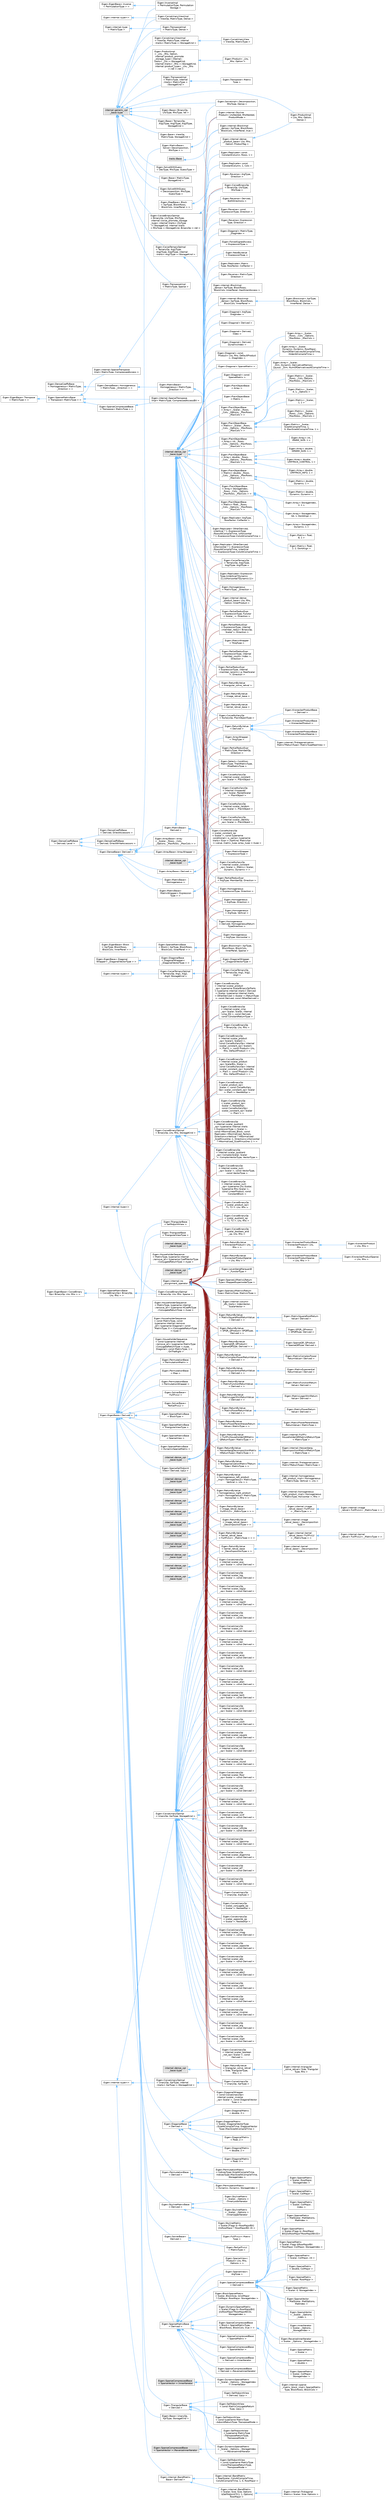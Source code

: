 digraph "类继承关系图"
{
 // LATEX_PDF_SIZE
  bgcolor="transparent";
  edge [fontname=Helvetica,fontsize=10,labelfontname=Helvetica,labelfontsize=10];
  node [fontname=Helvetica,fontsize=10,shape=box,height=0.2,width=0.4];
  rankdir="LR";
  Node0 [id="Node000000",label="traits::Base",height=0.2,width=0.4,color="grey60", fillcolor="#E0E0E0", style="filled",tooltip=" "];
  Node0 -> Node1 [id="edge7362_Node000000_Node000001",dir="back",color="steelblue1",style="solid",tooltip=" "];
  Node1 [id="Node000001",label="Eigen::internal::Skyline\lProduct\< LhsNested, RhsNested,\l ProductMode \>",height=0.2,width=0.4,color="grey40", fillcolor="white", style="filled",URL="$class_eigen_1_1internal_1_1_skyline_product.html",tooltip=" "];
  Node135 [id="Node000135",label="Eigen::DenseCoeffsBase\l\< Derived, Level \>",height=0.2,width=0.4,color="grey40", fillcolor="white", style="filled",URL="$class_eigen_1_1_dense_coeffs_base.html",tooltip=" "];
  Node135 -> Node120 [id="edge7363_Node000135_Node000120",dir="back",color="steelblue1",style="solid",tooltip=" "];
  Node120 [id="Node000120",label="Eigen::DenseBase\< Derived \>",height=0.2,width=0.4,color="grey40", fillcolor="white", style="filled",URL="$class_eigen_1_1_dense_base.html",tooltip="Base class for all dense matrices, vectors, and arrays"];
  Node120 -> Node121 [id="edge7364_Node000120_Node000121",dir="back",color="steelblue1",style="solid",tooltip=" "];
  Node121 [id="Node000121",label="Eigen::ArrayBase\< Array\l\< _Scalar, _Rows, _Cols,\l _Options, _MaxRows, _MaxCols \> \>",height=0.2,width=0.4,color="grey40", fillcolor="white", style="filled",URL="$class_eigen_1_1_array_base.html",tooltip=" "];
  Node120 -> Node122 [id="edge7365_Node000120_Node000122",dir="back",color="steelblue1",style="solid",tooltip=" "];
  Node122 [id="Node000122",label="Eigen::ArrayBase\< ArrayWrapper \>",height=0.2,width=0.4,color="grey40", fillcolor="white", style="filled",URL="$class_eigen_1_1_array_base.html",tooltip=" "];
  Node120 -> Node123 [id="edge7366_Node000120_Node000123",dir="back",color="steelblue1",style="solid",tooltip=" "];
  Node123 [id="Node000123",label="Eigen::MatrixBase\<\l MatrixWrapper\< Expression\lType \> \>",height=0.2,width=0.4,color="grey40", fillcolor="white", style="filled",URL="$class_eigen_1_1_matrix_base.html",tooltip=" "];
  Node123 -> Node124 [id="edge7367_Node000123_Node000124",dir="back",color="steelblue1",style="solid",tooltip=" "];
  Node124 [id="Node000124",label="Eigen::MatrixWrapper\l\< ExpressionType \>",height=0.2,width=0.4,color="grey40", fillcolor="white", style="filled",URL="$class_eigen_1_1_matrix_wrapper.html",tooltip="Expression of an array as a mathematical vector or matrix"];
  Node120 -> Node119 [id="edge7368_Node000120_Node000119",dir="back",color="steelblue1",style="solid",tooltip=" "];
  Node119 [id="Node000119",label="Eigen::MatrixBase\<\l Solve\< Decomposition,\l RhsType \> \>",height=0.2,width=0.4,color="grey40", fillcolor="white", style="filled",URL="$class_eigen_1_1_matrix_base.html",tooltip=" "];
  Node119 -> Node118 [id="edge7369_Node000119_Node000118",dir="back",color="steelblue1",style="solid",tooltip=" "];
  Node118 [id="Node000118",label="Eigen::SolveImpl\< Decomposition,\l RhsType, Dense \>",height=0.2,width=0.4,color="grey40", fillcolor="white", style="filled",URL="$class_eigen_1_1_solve_impl_3_01_decomposition_00_01_rhs_type_00_01_dense_01_4.html",tooltip=" "];
  Node120 -> Node125 [id="edge7370_Node000120_Node000125",dir="back",color="steelblue1",style="solid",tooltip=" "];
  Node125 [id="Node000125",label="Eigen::MatrixBase\<\l Homogeneous \>",height=0.2,width=0.4,color="grey40", fillcolor="white", style="filled",URL="$class_eigen_1_1_matrix_base.html",tooltip=" "];
  Node120 -> Node126 [id="edge7371_Node000120_Node000126",dir="back",color="steelblue1",style="solid",tooltip=" "];
  Node126 [id="Node000126",label="Eigen::ArrayBase\< Derived \>",height=0.2,width=0.4,color="grey40", fillcolor="white", style="filled",URL="$class_eigen_1_1_array_base.html",tooltip="Base class for all 1D and 2D array, and related expressions"];
  Node126 -> Node127 [id="edge7372_Node000126_Node000127",dir="back",color="steelblue1",style="solid",tooltip=" "];
  Node127 [id="Node000127",label="Eigen::ArrayWrapper\l\< TArgType \>",height=0.2,width=0.4,color="grey40", fillcolor="white", style="filled",URL="$class_eigen_1_1_array_wrapper.html",tooltip=" "];
  Node120 -> Node128 [id="edge7373_Node000120_Node000128",dir="back",color="steelblue1",style="solid",tooltip=" "];
  Node128 [id="Node000128",label="Eigen::MatrixBase\<\l Derived \>",height=0.2,width=0.4,color="grey40", fillcolor="white", style="filled",URL="$class_eigen_1_1_matrix_base.html",tooltip="Base class for all dense matrices, vectors, and expressions"];
  Node128 -> Node129 [id="edge7374_Node000128_Node000129",dir="back",color="steelblue1",style="solid",tooltip=" "];
  Node129 [id="Node000129",label="Eigen::Homogeneous\l\< Derived, HomogeneousReturn\lTypeDirection \>",height=0.2,width=0.4,color="grey40", fillcolor="white", style="filled",URL="$class_eigen_1_1_homogeneous.html",tooltip=" "];
  Node128 -> Node130 [id="edge7375_Node000128_Node000130",dir="back",color="steelblue1",style="solid",tooltip=" "];
  Node130 [id="Node000130",label="Eigen::Homogeneous\l\< ExpressionType, Direction \>",height=0.2,width=0.4,color="grey40", fillcolor="white", style="filled",URL="$class_eigen_1_1_homogeneous.html",tooltip=" "];
  Node128 -> Node131 [id="edge7376_Node000128_Node000131",dir="back",color="steelblue1",style="solid",tooltip=" "];
  Node131 [id="Node000131",label="Eigen::Homogeneous\l\< ArgType, Direction \>",height=0.2,width=0.4,color="grey40", fillcolor="white", style="filled",URL="$class_eigen_1_1_homogeneous.html",tooltip=" "];
  Node128 -> Node132 [id="edge7377_Node000128_Node000132",dir="back",color="steelblue1",style="solid",tooltip=" "];
  Node132 [id="Node000132",label="Eigen::Homogeneous\l\< ArgType, Vertical \>",height=0.2,width=0.4,color="grey40", fillcolor="white", style="filled",URL="$class_eigen_1_1_homogeneous.html",tooltip=" "];
  Node128 -> Node133 [id="edge7378_Node000128_Node000133",dir="back",color="steelblue1",style="solid",tooltip=" "];
  Node133 [id="Node000133",label="Eigen::Homogeneous\l\< ArgType, Horizontal \>",height=0.2,width=0.4,color="grey40", fillcolor="white", style="filled",URL="$class_eigen_1_1_homogeneous.html",tooltip=" "];
  Node128 -> Node134 [id="edge7379_Node000128_Node000134",dir="back",color="steelblue1",style="solid",tooltip=" "];
  Node134 [id="Node000134",label="Eigen::MatrixWrapper\l\< TArgType \>",height=0.2,width=0.4,color="grey40", fillcolor="white", style="filled",URL="$class_eigen_1_1_matrix_wrapper.html",tooltip=" "];
  Node135 -> Node136 [id="edge7380_Node000135_Node000136",dir="back",color="steelblue1",style="solid",tooltip=" "];
  Node136 [id="Node000136",label="Eigen::DenseCoeffsBase\l\< Derived, DirectAccessors \>",height=0.2,width=0.4,color="grey40", fillcolor="white", style="filled",URL="$class_eigen_1_1_dense_coeffs_base_3_01_derived_00_01_direct_accessors_01_4.html",tooltip="Base class providing direct read-only coefficient access to matrices and arrays."];
  Node135 -> Node137 [id="edge7381_Node000135_Node000137",dir="back",color="steelblue1",style="solid",tooltip=" "];
  Node137 [id="Node000137",label="Eigen::DenseCoeffsBase\l\< Derived, DirectWriteAccessors \>",height=0.2,width=0.4,color="grey40", fillcolor="white", style="filled",URL="$class_eigen_1_1_dense_coeffs_base_3_01_derived_00_01_direct_write_accessors_01_4.html",tooltip="Base class providing direct read/write coefficient access to matrices and arrays."];
  Node345 [id="Node000345",label="Eigen::DenseCoeffsBase\l\< Homogeneous\< MatrixType,\l _Direction \> \>",height=0.2,width=0.4,color="grey40", fillcolor="white", style="filled",URL="$class_eigen_1_1_dense_coeffs_base.html",tooltip=" "];
  Node345 -> Node344 [id="edge7382_Node000345_Node000344",dir="back",color="steelblue1",style="solid",tooltip=" "];
  Node344 [id="Node000344",label="Eigen::DenseBase\< Homogeneous\l\< MatrixType, _Direction \> \>",height=0.2,width=0.4,color="grey40", fillcolor="white", style="filled",URL="$class_eigen_1_1_dense_base.html",tooltip=" "];
  Node344 -> Node343 [id="edge7383_Node000344_Node000343",dir="back",color="steelblue1",style="solid",tooltip=" "];
  Node343 [id="Node000343",label="Eigen::MatrixBase\<\l Homogeneous\< MatrixType,\l _Direction \> \>",height=0.2,width=0.4,color="grey40", fillcolor="white", style="filled",URL="$class_eigen_1_1_matrix_base.html",tooltip=" "];
  Node343 -> Node342 [id="edge7384_Node000343_Node000342",dir="back",color="steelblue1",style="solid",tooltip=" "];
  Node342 [id="Node000342",label="Eigen::Homogeneous\l\< MatrixType, _Direction \>",height=0.2,width=0.4,color="grey40", fillcolor="white", style="filled",URL="$class_eigen_1_1_homogeneous.html",tooltip="Expression of one (or a set of) homogeneous vector(s)"];
  Node206 [id="Node000206",label="Eigen::EigenBase\< Derived \>",height=0.2,width=0.4,color="grey40", fillcolor="white", style="filled",URL="$struct_eigen_1_1_eigen_base.html",tooltip=" "];
  Node206 -> Node207 [id="edge7385_Node000206_Node000207",dir="back",color="steelblue1",style="solid",tooltip=" "];
  Node207 [id="Node000207",label="Eigen::HouseholderSequence\l\< MatrixType, typename internal\l::remove_all\< typename CoeffVectorType\l::ConjugateReturnType \>::type \>",height=0.2,width=0.4,color="grey40", fillcolor="white", style="filled",URL="$class_eigen_1_1_householder_sequence.html",tooltip=" "];
  Node206 -> Node208 [id="edge7386_Node000206_Node000208",dir="back",color="steelblue1",style="solid",tooltip=" "];
  Node208 [id="Node000208",label="Eigen::HouseholderSequence\l\< MatrixType, typename internal\l::remove_all\< typename HCoeffsType\l::ConjugateReturnType \>::type \>",height=0.2,width=0.4,color="grey40", fillcolor="white", style="filled",URL="$class_eigen_1_1_householder_sequence.html",tooltip=" "];
  Node206 -> Node209 [id="edge7387_Node000206_Node000209",dir="back",color="steelblue1",style="solid",tooltip=" "];
  Node209 [id="Node000209",label="Eigen::HouseholderSequence\l\< const MatrixType, const\l typename internal::remove\l_all\< typename Diagonal\< const\l MatrixType, 0 \>::ConjugateReturnType\l \>::type \>",height=0.2,width=0.4,color="grey40", fillcolor="white", style="filled",URL="$class_eigen_1_1_householder_sequence.html",tooltip=" "];
  Node206 -> Node210 [id="edge7388_Node000206_Node000210",dir="back",color="steelblue1",style="solid",tooltip=" "];
  Node210 [id="Node000210",label="Eigen::HouseholderSequence\l\< const typename internal\l::remove_all\< typename MatrixType\l::ConjugateReturnType \>::type,\l Diagonal\< const MatrixType, 1 \>\l, OnTheRight \>",height=0.2,width=0.4,color="grey40", fillcolor="white", style="filled",URL="$class_eigen_1_1_householder_sequence.html",tooltip=" "];
  Node206 -> Node211 [id="edge7389_Node000206_Node000211",dir="back",color="steelblue1",style="solid",tooltip=" "];
  Node211 [id="Node000211",label="Eigen::PermutationBase\l\< PermutationMatrix \>",height=0.2,width=0.4,color="grey40", fillcolor="white", style="filled",URL="$class_eigen_1_1_permutation_base.html",tooltip=" "];
  Node206 -> Node212 [id="edge7390_Node000206_Node000212",dir="back",color="steelblue1",style="solid",tooltip=" "];
  Node212 [id="Node000212",label="Eigen::PermutationBase\l\< Map \>",height=0.2,width=0.4,color="grey40", fillcolor="white", style="filled",URL="$class_eigen_1_1_permutation_base.html",tooltip=" "];
  Node206 -> Node213 [id="edge7391_Node000206_Node000213",dir="back",color="steelblue1",style="solid",tooltip=" "];
  Node213 [id="Node000213",label="Eigen::PermutationBase\l\< PermutationWrapper \>",height=0.2,width=0.4,color="grey40", fillcolor="white", style="filled",URL="$class_eigen_1_1_permutation_base.html",tooltip=" "];
  Node206 -> Node214 [id="edge7392_Node000206_Node000214",dir="back",color="steelblue1",style="solid",tooltip=" "];
  Node214 [id="Node000214",label="Eigen::SolverBase\<\l FullPivLU \>",height=0.2,width=0.4,color="grey40", fillcolor="white", style="filled",URL="$class_eigen_1_1_solver_base.html",tooltip=" "];
  Node206 -> Node215 [id="edge7393_Node000206_Node000215",dir="back",color="steelblue1",style="solid",tooltip=" "];
  Node215 [id="Node000215",label="Eigen::SolverBase\<\l PartialPivLU \>",height=0.2,width=0.4,color="grey40", fillcolor="white", style="filled",URL="$class_eigen_1_1_solver_base.html",tooltip=" "];
  Node206 -> Node216 [id="edge7394_Node000206_Node000216",dir="back",color="steelblue1",style="solid",tooltip=" "];
  Node216 [id="Node000216",label="Eigen::SparseMatrixBase\l\< BlockType \>",height=0.2,width=0.4,color="grey40", fillcolor="white", style="filled",URL="$class_eigen_1_1_sparse_matrix_base.html",tooltip=" "];
  Node206 -> Node217 [id="edge7395_Node000206_Node000217",dir="back",color="steelblue1",style="solid",tooltip=" "];
  Node217 [id="Node000217",label="Eigen::SparseMatrixBase\l\< TriangularViewType \>",height=0.2,width=0.4,color="grey40", fillcolor="white", style="filled",URL="$class_eigen_1_1_sparse_matrix_base.html",tooltip=" "];
  Node206 -> Node218 [id="edge7396_Node000206_Node000218",dir="back",color="steelblue1",style="solid",tooltip=" "];
  Node218 [id="Node000218",label="Eigen::SparseMatrixBase\l\< SparseView \>",height=0.2,width=0.4,color="grey40", fillcolor="white", style="filled",URL="$class_eigen_1_1_sparse_matrix_base.html",tooltip=" "];
  Node206 -> Node219 [id="edge7397_Node000206_Node000219",dir="back",color="steelblue1",style="solid",tooltip=" "];
  Node219 [id="Node000219",label="Eigen::SparseMatrixBase\l\< DynamicSparseMatrix \>",height=0.2,width=0.4,color="grey40", fillcolor="white", style="filled",URL="$class_eigen_1_1_sparse_matrix_base.html",tooltip=" "];
  Node206 -> Node220 [id="edge7398_Node000206_Node000220",dir="back",color="steelblue1",style="solid",tooltip=" "];
  Node220 [id="Node000220",label="Eigen::SparseSelfAdjoint\lView\< Derived, UpLo \>",height=0.2,width=0.4,color="grey40", fillcolor="white", style="filled",URL="$class_eigen_1_1_sparse_self_adjoint_view.html",tooltip=" "];
  Node206 -> Node221 [id="edge7399_Node000206_Node000221",dir="back",color="steelblue1",style="solid",tooltip=" "];
  Node221 [id="Node000221",label="Eigen::TriangularBase\l\< SelfAdjointView \>",height=0.2,width=0.4,color="grey40", fillcolor="white", style="filled",URL="$class_eigen_1_1_triangular_base.html",tooltip=" "];
  Node206 -> Node222 [id="edge7400_Node000206_Node000222",dir="back",color="steelblue1",style="solid",tooltip=" "];
  Node222 [id="Node000222",label="Eigen::TriangularBase\l\< TriangularViewType \>",height=0.2,width=0.4,color="grey40", fillcolor="white", style="filled",URL="$class_eigen_1_1_triangular_base.html",tooltip=" "];
  Node206 -> Node200 [id="edge7401_Node000206_Node000200",dir="back",color="steelblue1",style="solid",tooltip=" "];
  Node200 [id="Node000200",label="Eigen::DiagonalBase\l\< Derived \>",height=0.2,width=0.4,color="grey40", fillcolor="white", style="filled",URL="$class_eigen_1_1_diagonal_base.html",tooltip=" "];
  Node200 -> Node201 [id="edge7402_Node000200_Node000201",dir="back",color="steelblue1",style="solid",tooltip=" "];
  Node201 [id="Node000201",label="Eigen::DiagonalMatrix\l\< Scalar, DiagonalVectorType\l::SizeAtCompileTime, DiagonalVector\lType::MaxSizeAtCompileTime \>",height=0.2,width=0.4,color="grey40", fillcolor="white", style="filled",URL="$class_eigen_1_1_diagonal_matrix.html",tooltip=" "];
  Node200 -> Node202 [id="edge7403_Node000200_Node000202",dir="back",color="steelblue1",style="solid",tooltip=" "];
  Node202 [id="Node000202",label="Eigen::DiagonalMatrix\l\< float, 2 \>",height=0.2,width=0.4,color="grey40", fillcolor="white", style="filled",URL="$class_eigen_1_1_diagonal_matrix.html",tooltip=" "];
  Node200 -> Node203 [id="edge7404_Node000200_Node000203",dir="back",color="steelblue1",style="solid",tooltip=" "];
  Node203 [id="Node000203",label="Eigen::DiagonalMatrix\l\< double, 2 \>",height=0.2,width=0.4,color="grey40", fillcolor="white", style="filled",URL="$class_eigen_1_1_diagonal_matrix.html",tooltip=" "];
  Node200 -> Node204 [id="edge7405_Node000200_Node000204",dir="back",color="steelblue1",style="solid",tooltip=" "];
  Node204 [id="Node000204",label="Eigen::DiagonalMatrix\l\< float, 3 \>",height=0.2,width=0.4,color="grey40", fillcolor="white", style="filled",URL="$class_eigen_1_1_diagonal_matrix.html",tooltip=" "];
  Node200 -> Node205 [id="edge7406_Node000200_Node000205",dir="back",color="steelblue1",style="solid",tooltip=" "];
  Node205 [id="Node000205",label="Eigen::DiagonalMatrix\l\< double, 3 \>",height=0.2,width=0.4,color="grey40", fillcolor="white", style="filled",URL="$class_eigen_1_1_diagonal_matrix.html",tooltip=" "];
  Node200 -> Node199 [id="edge7407_Node000200_Node000199",dir="back",color="steelblue1",style="solid",tooltip=" "];
  Node199 [id="Node000199",label="Eigen::DiagonalWrapper\l\< const CwiseUnaryOp\<\l internal::scalar_inverse\l_op\< Scalar \>, const DiagonalVector\lType \> \>",height=0.2,width=0.4,color="grey40", fillcolor="white", style="filled",URL="$class_eigen_1_1_diagonal_wrapper.html",tooltip=" "];
  Node206 -> Node223 [id="edge7408_Node000206_Node000223",dir="back",color="steelblue1",style="solid",tooltip=" "];
  Node223 [id="Node000223",label="Eigen::PermutationBase\l\< Derived \>",height=0.2,width=0.4,color="grey40", fillcolor="white", style="filled",URL="$class_eigen_1_1_permutation_base.html",tooltip="Base class for permutations"];
  Node223 -> Node224 [id="edge7409_Node000223_Node000224",dir="back",color="steelblue1",style="solid",tooltip=" "];
  Node224 [id="Node000224",label="Eigen::PermutationMatrix\l\< IndicesType::SizeAtCompileTime,\l IndicesType::MaxSizeAtCompileTime,\l StorageIndex \>",height=0.2,width=0.4,color="grey40", fillcolor="white", style="filled",URL="$class_eigen_1_1_permutation_matrix.html",tooltip=" "];
  Node223 -> Node225 [id="edge7410_Node000223_Node000225",dir="back",color="steelblue1",style="solid",tooltip=" "];
  Node225 [id="Node000225",label="Eigen::PermutationMatrix\l\< Dynamic, Dynamic, StorageIndex \>",height=0.2,width=0.4,color="grey40", fillcolor="white", style="filled",URL="$class_eigen_1_1_permutation_matrix.html",tooltip=" "];
  Node206 -> Node226 [id="edge7411_Node000206_Node000226",dir="back",color="steelblue1",style="solid",tooltip=" "];
  Node226 [id="Node000226",label="Eigen::SkylineMatrixBase\l\< Derived \>",height=0.2,width=0.4,color="grey40", fillcolor="white", style="filled",URL="$class_eigen_1_1_skyline_matrix_base.html",tooltip="Base class of any skyline matrices or skyline expressions"];
  Node226 -> Node227 [id="edge7412_Node000226_Node000227",dir="back",color="steelblue1",style="solid",tooltip=" "];
  Node227 [id="Node000227",label="Eigen::SkylineMatrix\l\< Scalar,(Flags &~RowMajorBit)\l\|(IsRowMajor ? RowMajorBit :0) \>",height=0.2,width=0.4,color="grey40", fillcolor="white", style="filled",URL="$class_eigen_1_1_skyline_matrix.html",tooltip=" "];
  Node226 -> Node228 [id="edge7413_Node000226_Node000228",dir="back",color="steelblue1",style="solid",tooltip=" "];
  Node228 [id="Node000228",label="Eigen::SkylineMatrix\l\< _Scalar, _Options \>\l::InnerLowerIterator",height=0.2,width=0.4,color="grey40", fillcolor="white", style="filled",URL="$class_eigen_1_1_skyline_matrix_1_1_inner_lower_iterator.html",tooltip=" "];
  Node226 -> Node229 [id="edge7414_Node000226_Node000229",dir="back",color="steelblue1",style="solid",tooltip=" "];
  Node229 [id="Node000229",label="Eigen::SkylineMatrix\l\< _Scalar, _Options \>\l::InnerUpperIterator",height=0.2,width=0.4,color="grey40", fillcolor="white", style="filled",URL="$class_eigen_1_1_skyline_matrix_1_1_inner_upper_iterator.html",tooltip=" "];
  Node206 -> Node230 [id="edge7415_Node000206_Node000230",dir="back",color="steelblue1",style="solid",tooltip=" "];
  Node230 [id="Node000230",label="Eigen::SolverBase\<\l Derived \>",height=0.2,width=0.4,color="grey40", fillcolor="white", style="filled",URL="$class_eigen_1_1_solver_base.html",tooltip="A base class for matrix decomposition and solvers"];
  Node230 -> Node231 [id="edge7416_Node000230_Node000231",dir="back",color="steelblue1",style="solid",tooltip=" "];
  Node231 [id="Node000231",label="Eigen::FullPivLU\< Matrix\lType \>",height=0.2,width=0.4,color="grey40", fillcolor="white", style="filled",URL="$class_eigen_1_1_full_piv_l_u.html",tooltip=" "];
  Node230 -> Node232 [id="edge7417_Node000230_Node000232",dir="back",color="steelblue1",style="solid",tooltip=" "];
  Node232 [id="Node000232",label="Eigen::PartialPivLU\l\< MatrixType \>",height=0.2,width=0.4,color="grey40", fillcolor="white", style="filled",URL="$class_eigen_1_1_partial_piv_l_u.html",tooltip=" "];
  Node206 -> Node233 [id="edge7418_Node000206_Node000233",dir="back",color="steelblue1",style="solid",tooltip=" "];
  Node233 [id="Node000233",label="Eigen::SparseMatrixBase\l\< Derived \>",height=0.2,width=0.4,color="grey40", fillcolor="white", style="filled",URL="$class_eigen_1_1_sparse_matrix_base.html",tooltip="Base class of any sparse matrices or sparse expressions"];
  Node233 -> Node234 [id="edge7419_Node000233_Node000234",dir="back",color="steelblue1",style="solid",tooltip=" "];
  Node234 [id="Node000234",label="Eigen::BlockSparseMatrix\l\< Scalar, BlockSize, IsColMajor\l ? ColMajor :RowMajor, StorageIndex \>",height=0.2,width=0.4,color="grey40", fillcolor="white", style="filled",URL="$class_eigen_1_1_block_sparse_matrix.html",tooltip=" "];
  Node233 -> Node235 [id="edge7420_Node000233_Node000235",dir="back",color="steelblue1",style="solid",tooltip=" "];
  Node235 [id="Node000235",label="Eigen::DynamicSparseMatrix\l\< Scalar,(Flags &~RowMajorBit)\l\|(IsRowMajor?RowMajorBit:0),\l StorageIndex \>",height=0.2,width=0.4,color="grey40", fillcolor="white", style="filled",URL="$class_eigen_1_1_dynamic_sparse_matrix.html",tooltip=" "];
  Node233 -> Node236 [id="edge7421_Node000233_Node000236",dir="back",color="steelblue1",style="solid",tooltip=" "];
  Node236 [id="Node000236",label="Eigen::DynamicSparseMatrix\l\< _Scalar, _Options, _StorageIndex\l \>::InnerIterator",height=0.2,width=0.4,color="grey40", fillcolor="white", style="filled",URL="$class_eigen_1_1_dynamic_sparse_matrix_1_1_inner_iterator.html",tooltip=" "];
  Node233 -> Node238 [id="edge7422_Node000233_Node000238",dir="back",color="steelblue1",style="solid",tooltip=" "];
  Node238 [id="Node000238",label="Eigen::DynamicSparseMatrix\l\< _Scalar, _Options, _StorageIndex\l \>::ReverseInnerIterator",height=0.2,width=0.4,color="grey40", fillcolor="white", style="filled",URL="$class_eigen_1_1_dynamic_sparse_matrix_1_1_reverse_inner_iterator.html",tooltip=" "];
  Node233 -> Node240 [id="edge7423_Node000233_Node000240",dir="back",color="steelblue1",style="solid",tooltip=" "];
  Node240 [id="Node000240",label="Eigen::SparseCompressedBase\l\< Block\< SparseMatrixType,\l BlockRows, BlockCols, true \> \>",height=0.2,width=0.4,color="grey40", fillcolor="white", style="filled",URL="$class_eigen_1_1_sparse_compressed_base.html",tooltip=" "];
  Node240 -> Node241 [id="edge7424_Node000240_Node000241",dir="back",color="steelblue1",style="solid",tooltip=" "];
  Node241 [id="Node000241",label="Eigen::internal::sparse\l_matrix_block_impl\< SparseMatrix\lType, BlockRows, BlockCols \>",height=0.2,width=0.4,color="grey40", fillcolor="white", style="filled",URL="$class_eigen_1_1internal_1_1sparse__matrix__block__impl.html",tooltip=" "];
  Node233 -> Node242 [id="edge7425_Node000233_Node000242",dir="back",color="steelblue1",style="solid",tooltip=" "];
  Node242 [id="Node000242",label="Eigen::SparseCompressedBase\l\< SparseMatrix \>",height=0.2,width=0.4,color="grey40", fillcolor="white", style="filled",URL="$class_eigen_1_1_sparse_compressed_base.html",tooltip=" "];
  Node233 -> Node243 [id="edge7426_Node000233_Node000243",dir="back",color="steelblue1",style="solid",tooltip=" "];
  Node243 [id="Node000243",label="Eigen::SparseCompressedBase\l\< SparseVector \>",height=0.2,width=0.4,color="grey40", fillcolor="white", style="filled",URL="$class_eigen_1_1_sparse_compressed_base.html",tooltip=" "];
  Node233 -> Node244 [id="edge7427_Node000233_Node000244",dir="back",color="steelblue1",style="solid",tooltip=" "];
  Node244 [id="Node000244",label="Eigen::SparseCompressedBase\l\< Derived \>::InnerIterator",height=0.2,width=0.4,color="grey40", fillcolor="white", style="filled",URL="$class_eigen_1_1_sparse_compressed_base_1_1_inner_iterator.html",tooltip=" "];
  Node233 -> Node245 [id="edge7428_Node000233_Node000245",dir="back",color="steelblue1",style="solid",tooltip=" "];
  Node245 [id="Node000245",label="Eigen::SparseCompressedBase\l\< Derived \>::ReverseInnerIterator",height=0.2,width=0.4,color="grey40", fillcolor="white", style="filled",URL="$class_eigen_1_1_sparse_compressed_base_1_1_reverse_inner_iterator.html",tooltip=" "];
  Node233 -> Node246 [id="edge7429_Node000233_Node000246",dir="back",color="steelblue1",style="solid",tooltip=" "];
  Node246 [id="Node000246",label="Eigen::SparseView\<\l Product\< Lhs, Rhs,\l Options \> \>",height=0.2,width=0.4,color="grey40", fillcolor="white", style="filled",URL="$class_eigen_1_1_sparse_view.html",tooltip=" "];
  Node233 -> Node247 [id="edge7430_Node000233_Node000247",dir="back",color="steelblue1",style="solid",tooltip=" "];
  Node247 [id="Node000247",label="Eigen::SparseView\<\l ArgType \>",height=0.2,width=0.4,color="grey40", fillcolor="white", style="filled",URL="$class_eigen_1_1_sparse_view.html",tooltip=" "];
  Node233 -> Node248 [id="edge7431_Node000233_Node000248",dir="back",color="steelblue1",style="solid",tooltip=" "];
  Node248 [id="Node000248",label="Eigen::SparseCompressedBase\l\< Derived \>",height=0.2,width=0.4,color="grey40", fillcolor="white", style="filled",URL="$class_eigen_1_1_sparse_compressed_base.html",tooltip="Common base class for sparse [compressed]-{row|column}-storage format."];
  Node248 -> Node249 [id="edge7432_Node000248_Node000249",dir="back",color="steelblue1",style="solid",tooltip=" "];
  Node249 [id="Node000249",label="Eigen::SparseMatrix\l\< Scalar \>",height=0.2,width=0.4,color="grey40", fillcolor="white", style="filled",URL="$class_eigen_1_1_sparse_matrix.html",tooltip=" "];
  Node248 -> Node250 [id="edge7433_Node000248_Node000250",dir="back",color="steelblue1",style="solid",tooltip=" "];
  Node250 [id="Node000250",label="Eigen::SparseMatrix\l\< double \>",height=0.2,width=0.4,color="grey40", fillcolor="white", style="filled",URL="$class_eigen_1_1_sparse_matrix.html",tooltip=" "];
  Node248 -> Node251 [id="edge7434_Node000248_Node000251",dir="back",color="steelblue1",style="solid",tooltip=" "];
  Node251 [id="Node000251",label="Eigen::SparseMatrix\l\< Scalar, ColMajor,\l StorageIndex \>",height=0.2,width=0.4,color="grey40", fillcolor="white", style="filled",URL="$class_eigen_1_1_sparse_matrix.html",tooltip=" "];
  Node248 -> Node252 [id="edge7435_Node000248_Node000252",dir="back",color="steelblue1",style="solid",tooltip=" "];
  Node252 [id="Node000252",label="Eigen::SparseMatrix\l\< Scalar, RowMajor,\l StorageIndex \>",height=0.2,width=0.4,color="grey40", fillcolor="white", style="filled",URL="$class_eigen_1_1_sparse_matrix.html",tooltip=" "];
  Node248 -> Node253 [id="edge7436_Node000248_Node000253",dir="back",color="steelblue1",style="solid",tooltip=" "];
  Node253 [id="Node000253",label="Eigen::SparseMatrix\l\< Scalar, ColMajor \>",height=0.2,width=0.4,color="grey40", fillcolor="white", style="filled",URL="$class_eigen_1_1_sparse_matrix.html",tooltip=" "];
  Node248 -> Node254 [id="edge7437_Node000248_Node000254",dir="back",color="steelblue1",style="solid",tooltip=" "];
  Node254 [id="Node000254",label="Eigen::SparseMatrix\l\< Scalar, ColMajor,\l Index \>",height=0.2,width=0.4,color="grey40", fillcolor="white", style="filled",URL="$class_eigen_1_1_sparse_matrix.html",tooltip=" "];
  Node248 -> Node255 [id="edge7438_Node000248_Node000255",dir="back",color="steelblue1",style="solid",tooltip=" "];
  Node255 [id="Node000255",label="Eigen::SparseMatrix\l\< MatScalar, MatOptions,\l MatIndex \>",height=0.2,width=0.4,color="grey40", fillcolor="white", style="filled",URL="$class_eigen_1_1_sparse_matrix.html",tooltip=" "];
  Node248 -> Node256 [id="edge7439_Node000248_Node000256",dir="back",color="steelblue1",style="solid",tooltip=" "];
  Node256 [id="Node000256",label="Eigen::SparseMatrix\l\< Scalar,(Flags &~RowMajor\lBit)\|(IsRowMajor?RowMajorBit:0)\>",height=0.2,width=0.4,color="grey40", fillcolor="white", style="filled",URL="$class_eigen_1_1_sparse_matrix.html",tooltip=" "];
  Node248 -> Node257 [id="edge7440_Node000248_Node000257",dir="back",color="steelblue1",style="solid",tooltip=" "];
  Node257 [id="Node000257",label="Eigen::SparseMatrix\l\< Scalar, Flags &RowMajorBit\l ? RowMajor :ColMajor, StorageIndex \>",height=0.2,width=0.4,color="grey40", fillcolor="white", style="filled",URL="$class_eigen_1_1_sparse_matrix.html",tooltip=" "];
  Node248 -> Node258 [id="edge7441_Node000248_Node000258",dir="back",color="steelblue1",style="solid",tooltip=" "];
  Node258 [id="Node000258",label="Eigen::SparseMatrix\l\< Scalar, ColMajor, int \>",height=0.2,width=0.4,color="grey40", fillcolor="white", style="filled",URL="$class_eigen_1_1_sparse_matrix.html",tooltip=" "];
  Node248 -> Node259 [id="edge7442_Node000248_Node000259",dir="back",color="steelblue1",style="solid",tooltip=" "];
  Node259 [id="Node000259",label="Eigen::SparseMatrix\l\< double, ColMajor \>",height=0.2,width=0.4,color="grey40", fillcolor="white", style="filled",URL="$class_eigen_1_1_sparse_matrix.html",tooltip=" "];
  Node248 -> Node260 [id="edge7443_Node000248_Node000260",dir="back",color="steelblue1",style="solid",tooltip=" "];
  Node260 [id="Node000260",label="Eigen::SparseMatrix\l\< Scalar, RowMajor \>",height=0.2,width=0.4,color="grey40", fillcolor="white", style="filled",URL="$class_eigen_1_1_sparse_matrix.html",tooltip=" "];
  Node248 -> Node261 [id="edge7444_Node000248_Node000261",dir="back",color="steelblue1",style="solid",tooltip=" "];
  Node261 [id="Node000261",label="Eigen::SparseMatrix\l\< Scalar, 0, StorageIndex \>",height=0.2,width=0.4,color="grey40", fillcolor="white", style="filled",URL="$class_eigen_1_1_sparse_matrix.html",tooltip=" "];
  Node248 -> Node262 [id="edge7445_Node000248_Node000262",dir="back",color="steelblue1",style="solid",tooltip=" "];
  Node262 [id="Node000262",label="Eigen::SparseVector\l\< MatScalar, MatOptions,\l MatIndex \>",height=0.2,width=0.4,color="grey40", fillcolor="white", style="filled",URL="$class_eigen_1_1_sparse_vector.html",tooltip=" "];
  Node248 -> Node263 [id="edge7446_Node000248_Node000263",dir="back",color="steelblue1",style="solid",tooltip=" "];
  Node263 [id="Node000263",label="Eigen::SparseVector\l\< _Scalar, _Options,\l _Index \>",height=0.2,width=0.4,color="grey40", fillcolor="white", style="filled",URL="$class_eigen_1_1_sparse_vector.html",tooltip=" "];
  Node248 -> Node264 [id="edge7447_Node000248_Node000264",dir="back",color="steelblue1",style="solid",tooltip=" "];
  Node264 [id="Node000264",label="Eigen::InnerIterator\l\< Scalar, _Options, \l_StorageIndex \>",height=0.2,width=0.4,color="grey40", fillcolor="white", style="filled",URL="$class_eigen_1_1_sparse_vector.html",tooltip=" "];
  Node248 -> Node265 [id="edge7448_Node000248_Node000265",dir="back",color="steelblue1",style="solid",tooltip=" "];
  Node265 [id="Node000265",label="Eigen::ReverseInnerIterator\l\< Scalar, _Options, _StorageIndex \>",height=0.2,width=0.4,color="grey40", fillcolor="white", style="filled",URL="$class_eigen_1_1_sparse_vector.html",tooltip=" "];
  Node206 -> Node266 [id="edge7449_Node000206_Node000266",dir="back",color="steelblue1",style="solid",tooltip=" "];
  Node266 [id="Node000266",label="Eigen::TriangularBase\l\< Derived \>",height=0.2,width=0.4,color="grey40", fillcolor="white", style="filled",URL="$class_eigen_1_1_triangular_base.html",tooltip="Base class for triangular part in a matrix"];
  Node266 -> Node267 [id="edge7450_Node000266_Node000267",dir="back",color="steelblue1",style="solid",tooltip=" "];
  Node267 [id="Node000267",label="Eigen::SelfAdjointView\l\< Derived, UpLo \>",height=0.2,width=0.4,color="grey40", fillcolor="white", style="filled",URL="$class_eigen_1_1_self_adjoint_view.html",tooltip=" "];
  Node266 -> Node268 [id="edge7451_Node000266_Node000268",dir="back",color="steelblue1",style="solid",tooltip=" "];
  Node268 [id="Node000268",label="Eigen::SelfAdjointView\l\< const MatrixConjugateReturn\lType, UpLo \>",height=0.2,width=0.4,color="grey40", fillcolor="white", style="filled",URL="$class_eigen_1_1_self_adjoint_view.html",tooltip=" "];
  Node266 -> Node269 [id="edge7452_Node000266_Node000269",dir="back",color="steelblue1",style="solid",tooltip=" "];
  Node269 [id="Node000269",label="Eigen::SelfAdjointView\l\< const typename MatrixType\l::AdjointReturnType, TransposeMode \>",height=0.2,width=0.4,color="grey40", fillcolor="white", style="filled",URL="$class_eigen_1_1_self_adjoint_view.html",tooltip=" "];
  Node266 -> Node270 [id="edge7453_Node000266_Node000270",dir="back",color="steelblue1",style="solid",tooltip=" "];
  Node270 [id="Node000270",label="Eigen::SelfAdjointView\l\< typename MatrixType\l::TransposeReturnType,\l TransposeMode \>",height=0.2,width=0.4,color="grey40", fillcolor="white", style="filled",URL="$class_eigen_1_1_self_adjoint_view.html",tooltip=" "];
  Node266 -> Node271 [id="edge7454_Node000266_Node000271",dir="back",color="steelblue1",style="solid",tooltip=" "];
  Node271 [id="Node000271",label="Eigen::SelfAdjointView\l\< const typename MatrixType\l::ConstTransposeReturnType,\l TransposeMode \>",height=0.2,width=0.4,color="grey40", fillcolor="white", style="filled",URL="$class_eigen_1_1_self_adjoint_view.html",tooltip=" "];
  Node206 -> Node272 [id="edge7455_Node000206_Node000272",dir="back",color="steelblue1",style="solid",tooltip=" "];
  Node272 [id="Node000272",label="Eigen::internal::BandMatrix\lBase\< Derived \>",height=0.2,width=0.4,color="grey40", fillcolor="white", style="filled",URL="$class_eigen_1_1internal_1_1_band_matrix_base.html",tooltip=" "];
  Node272 -> Node273 [id="edge7456_Node000272_Node000273",dir="back",color="steelblue1",style="solid",tooltip=" "];
  Node273 [id="Node000273",label="Eigen::internal::BandMatrix\l\< Scalar, Size, Size, Options\l &SelfAdjoint?0:1, 1, Options\|\lRowMajor \>",height=0.2,width=0.4,color="grey40", fillcolor="white", style="filled",URL="$class_eigen_1_1internal_1_1_band_matrix.html",tooltip=" "];
  Node273 -> Node274 [id="edge7457_Node000273_Node000274",dir="back",color="steelblue1",style="solid",tooltip=" "];
  Node274 [id="Node000274",label="Eigen::internal::Tridiagonal\lMatrix\< Scalar, Size, Options \>",height=0.2,width=0.4,color="grey40", fillcolor="white", style="filled",URL="$class_eigen_1_1internal_1_1_tridiagonal_matrix.html",tooltip="Represents a tridiagonal matrix with a compact banded storage"];
  Node272 -> Node275 [id="edge7458_Node000272_Node000275",dir="back",color="steelblue1",style="solid",tooltip=" "];
  Node275 [id="Node000275",label="Eigen::internal::BandMatrix\l\< RealScalar, ColsAtCompileTime,\l ColsAtCompileTime, 1, 0, RowMajor \>",height=0.2,width=0.4,color="grey40", fillcolor="white", style="filled",URL="$class_eigen_1_1internal_1_1_band_matrix.html",tooltip=" "];
  Node338 [id="Node000338",label="Eigen::EigenBase\< Block\l\< XprType, BlockRows,\l BlockCols, InnerPanel \> \>",height=0.2,width=0.4,color="grey40", fillcolor="white", style="filled",URL="$struct_eigen_1_1_eigen_base.html",tooltip=" "];
  Node338 -> Node337 [id="edge7459_Node000338_Node000337",dir="back",color="steelblue1",style="solid",tooltip=" "];
  Node337 [id="Node000337",label="Eigen::SparseMatrixBase\l\< Block\< XprType, BlockRows,\l BlockCols, InnerPanel \> \>",height=0.2,width=0.4,color="grey40", fillcolor="white", style="filled",URL="$class_eigen_1_1_sparse_matrix_base.html",tooltip=" "];
  Node337 -> Node336 [id="edge7460_Node000337_Node000336",dir="back",color="steelblue1",style="solid",tooltip=" "];
  Node336 [id="Node000336",label="Eigen::BlockImpl\< XprType,\l BlockRows, BlockCols,\l InnerPanel, Sparse \>",height=0.2,width=0.4,color="grey40", fillcolor="white", style="filled",URL="$class_eigen_1_1_block_impl_3_01_xpr_type_00_01_block_rows_00_01_block_cols_00_01_inner_panel_00_01_sparse_01_4.html",tooltip=" "];
  Node21 [id="Node000021",label="Eigen::EigenBase\< CwiseBinary\lOp\< BinaryOp, Lhs, Rhs \> \>",height=0.2,width=0.4,color="grey40", fillcolor="white", style="filled",URL="$struct_eigen_1_1_eigen_base.html",tooltip=" "];
  Node21 -> Node20 [id="edge7461_Node000021_Node000020",dir="back",color="steelblue1",style="solid",tooltip=" "];
  Node20 [id="Node000020",label="Eigen::SparseMatrixBase\l\< CwiseBinaryOp\< BinaryOp,\l Lhs, Rhs \> \>",height=0.2,width=0.4,color="grey40", fillcolor="white", style="filled",URL="$class_eigen_1_1_sparse_matrix_base.html",tooltip=" "];
  Node20 -> Node19 [id="edge7462_Node000020_Node000019",dir="back",color="steelblue1",style="solid",tooltip=" "];
  Node19 [id="Node000019",label="Eigen::CwiseBinaryOpImpl\l\< BinaryOp, Lhs, Rhs, Sparse \>",height=0.2,width=0.4,color="grey40", fillcolor="white", style="filled",URL="$class_eigen_1_1_cwise_binary_op_impl_3_01_binary_op_00_01_lhs_00_01_rhs_00_01_sparse_01_4.html",tooltip=" "];
  Node341 [id="Node000341",label="Eigen::EigenBase\< Diagonal\lWrapper\< _DiagonalVectorType \> \>",height=0.2,width=0.4,color="grey40", fillcolor="white", style="filled",URL="$struct_eigen_1_1_eigen_base.html",tooltip=" "];
  Node341 -> Node340 [id="edge7463_Node000341_Node000340",dir="back",color="steelblue1",style="solid",tooltip=" "];
  Node340 [id="Node000340",label="Eigen::DiagonalBase\l\< DiagonalWrapper\< \l_DiagonalVectorType \> \>",height=0.2,width=0.4,color="grey40", fillcolor="white", style="filled",URL="$class_eigen_1_1_diagonal_base.html",tooltip=" "];
  Node340 -> Node339 [id="edge7464_Node000340_Node000339",dir="back",color="steelblue1",style="solid",tooltip=" "];
  Node339 [id="Node000339",label="Eigen::DiagonalWrapper\l\< _DiagonalVectorType \>",height=0.2,width=0.4,color="grey40", fillcolor="white", style="filled",URL="$class_eigen_1_1_diagonal_wrapper.html",tooltip="Expression of a diagonal matrix"];
  Node115 [id="Node000115",label="Eigen::EigenBase\< Inverse\l\< PermutationType \> \>",height=0.2,width=0.4,color="grey40", fillcolor="white", style="filled",URL="$struct_eigen_1_1_eigen_base.html",tooltip=" "];
  Node115 -> Node114 [id="edge7465_Node000115_Node000114",dir="back",color="steelblue1",style="solid",tooltip=" "];
  Node114 [id="Node000114",label="Eigen::InverseImpl\l\< PermutationType, Permutation\lStorage \>",height=0.2,width=0.4,color="grey40", fillcolor="white", style="filled",URL="$class_eigen_1_1_inverse_impl_3_01_permutation_type_00_01_permutation_storage_01_4.html",tooltip=" "];
  Node149 [id="Node000149",label="Eigen::EigenBase\< Transpose\l\< MatrixType \> \>",height=0.2,width=0.4,color="grey40", fillcolor="white", style="filled",URL="$struct_eigen_1_1_eigen_base.html",tooltip=" "];
  Node149 -> Node146 [id="edge7466_Node000149_Node000146",dir="back",color="steelblue1",style="solid",tooltip=" "];
  Node146 [id="Node000146",label="Eigen::SparseMatrixBase\l\< Transpose\< MatrixType \> \>",height=0.2,width=0.4,color="grey40", fillcolor="white", style="filled",URL="$class_eigen_1_1_sparse_matrix_base.html",tooltip=" "];
  Node146 -> Node147 [id="edge7467_Node000146_Node000147",dir="back",color="steelblue1",style="solid",tooltip=" "];
  Node147 [id="Node000147",label="Eigen::SparseCompressedBase\l\< Transpose\< MatrixType \> \>",height=0.2,width=0.4,color="grey40", fillcolor="white", style="filled",URL="$class_eigen_1_1_sparse_compressed_base.html",tooltip=" "];
  Node147 -> Node148 [id="edge7468_Node000147_Node000148",dir="back",color="steelblue1",style="solid",tooltip=" "];
  Node148 [id="Node000148",label="Eigen::internal::SparseTranspose\lImpl\< MatrixType, CompressedAccessBit \>",height=0.2,width=0.4,color="grey40", fillcolor="white", style="filled",URL="$class_eigen_1_1internal_1_1_sparse_transpose_impl_3_01_matrix_type_00_01_compressed_access_bit_01_4.html",tooltip=" "];
  Node146 -> Node148 [id="edge7469_Node000146_Node000148",dir="back",color="steelblue1",style="solid",tooltip=" "];
  Node146 -> Node145 [id="edge7470_Node000146_Node000145",dir="back",color="steelblue1",style="solid",tooltip=" "];
  Node145 [id="Node000145",label="Eigen::internal::SparseTranspose\lImpl\< MatrixType, CompressedAccess \>",height=0.2,width=0.4,color="grey40", fillcolor="white", style="filled",URL="$class_eigen_1_1internal_1_1_sparse_transpose_impl.html",tooltip=" "];
  Node145 -> Node144 [id="edge7471_Node000145_Node000144",dir="back",color="steelblue1",style="solid",tooltip=" "];
  Node144 [id="Node000144",label="Eigen::TransposeImpl\l\< MatrixType, Sparse \>",height=0.2,width=0.4,color="grey40", fillcolor="white", style="filled",URL="$class_eigen_1_1_transpose_impl_3_01_matrix_type_00_01_sparse_01_4.html",tooltip=" "];
  Node237 [id="Node000237",label="Eigen::SparseCompressedBase\l\< SparseVector \>::InnerIterator",height=0.2,width=0.4,color="grey60", fillcolor="#E0E0E0", style="filled",tooltip=" "];
  Node237 -> Node236 [id="edge7472_Node000237_Node000236",dir="back",color="steelblue1",style="solid",tooltip=" "];
  Node85 [id="Node000085",label="Eigen::MapBase\< Block\l\< XprType, BlockRows,\l BlockCols, InnerPanel \> \>",height=0.2,width=0.4,color="grey40", fillcolor="white", style="filled",URL="$class_eigen_1_1_map_base.html",tooltip=" "];
  Node85 -> Node84 [id="edge7473_Node000085_Node000084",dir="back",color="steelblue1",style="solid",tooltip=" "];
  Node84 [id="Node000084",label="Eigen::internal::BlockImpl\l_dense\< XprType, BlockRows,\l BlockCols, InnerPanel, true \>",height=0.2,width=0.4,color="grey40", fillcolor="white", style="filled",URL="$class_eigen_1_1internal_1_1_block_impl__dense_3_01_xpr_type_00_01_block_rows_00_01_block_cols_00_01_inner_panel_00_01true_01_4.html",tooltip=" "];
  Node2 [id="Node000002",label="Eigen::internal::no\l_assignment_operator",height=0.2,width=0.4,color="grey40", fillcolor="white", style="filled",URL="$class_eigen_1_1internal_1_1no__assignment__operator.html",tooltip=" "];
  Node2 -> Node3 [id="edge7474_Node000002_Node000003",dir="back",color="firebrick4",style="solid",tooltip=" "];
  Node3 [id="Node000003",label="Eigen::CwiseBinaryOp\l\< internal::scalar_cmp\l_op\< Scalar, Scalar, internal\l::cmp_EQ \>, const Derived,\l const ConstantReturnType \>",height=0.2,width=0.4,color="grey40", fillcolor="white", style="filled",URL="$class_eigen_1_1_cwise_binary_op.html",tooltip=" "];
  Node2 -> Node5 [id="edge7475_Node000002_Node000005",dir="back",color="firebrick4",style="solid",tooltip=" "];
  Node5 [id="Node000005",label="Eigen::CwiseBinaryOp\l\< BinaryOp, Lhs, Rhs \>",height=0.2,width=0.4,color="grey40", fillcolor="white", style="filled",URL="$class_eigen_1_1_cwise_binary_op.html",tooltip=" "];
  Node2 -> Node6 [id="edge7476_Node000002_Node000006",dir="back",color="firebrick4",style="solid",tooltip=" "];
  Node6 [id="Node000006",label="Eigen::CwiseBinaryOp\l\< internal::scalar_product\l_op\< Scalar1, Scalar2 \>,\l const CwiseNullaryOp\< internal\l::scalar_constant_op\< Scalar1\l \>, Plain1 \>, const Product\< Lhs,\l Rhs, DefaultProduct \> \>",height=0.2,width=0.4,color="grey40", fillcolor="white", style="filled",URL="$class_eigen_1_1_cwise_binary_op.html",tooltip=" "];
  Node2 -> Node7 [id="edge7477_Node000002_Node000007",dir="back",color="firebrick4",style="solid",tooltip=" "];
  Node7 [id="Node000007",label="Eigen::CwiseBinaryOp\l\< internal::scalar_product\l_op\< ScalarBis, Scalar \>,\l const CwiseNullaryOp\< internal\l::scalar_constant_op\< ScalarBis\l \>, Plain \>, const Product\< Lhs,\l Rhs, DefaultProduct \> \>",height=0.2,width=0.4,color="grey40", fillcolor="white", style="filled",URL="$class_eigen_1_1_cwise_binary_op.html",tooltip=" "];
  Node2 -> Node8 [id="edge7478_Node000002_Node000008",dir="back",color="firebrick4",style="solid",tooltip=" "];
  Node8 [id="Node000008",label="Eigen::CwiseBinaryOp\l\< scalar_product_op\<\l Scalar \>, const CwiseNullary\lOp\< scalar_constant_op\< Scalar\l \>, Plain \>, NestedXpr \>",height=0.2,width=0.4,color="grey40", fillcolor="white", style="filled",URL="$class_eigen_1_1_cwise_binary_op.html",tooltip=" "];
  Node2 -> Node9 [id="edge7479_Node000002_Node000009",dir="back",color="firebrick4",style="solid",tooltip=" "];
  Node9 [id="Node000009",label="Eigen::CwiseBinaryOp\l\< scalar_product_op\<\l Scalar \>, NestedXpr,\l const CwiseNullaryOp\<\l scalar_constant_op\< Scalar\l \>, Plain \> \>",height=0.2,width=0.4,color="grey40", fillcolor="white", style="filled",URL="$class_eigen_1_1_cwise_binary_op.html",tooltip=" "];
  Node2 -> Node10 [id="edge7480_Node000002_Node000010",dir="back",color="firebrick4",style="solid",tooltip=" "];
  Node10 [id="Node000010",label="Eigen::CwiseBinaryOp\l\< internal::scalar_quotient\l_op\< typename internal::traits\l\< ExpressionType \>::Scalar \>,\l const HNormalized_Block, const\l Replicate\< HNormalized_Factors,\l Direction==Vertical ? HNormalized\l_SizeMinusOne :1, Direction==Horizontal\l ? HNormalized_SizeMinusOne :1 \> \>",height=0.2,width=0.4,color="grey40", fillcolor="white", style="filled",URL="$class_eigen_1_1_cwise_binary_op.html",tooltip=" "];
  Node2 -> Node11 [id="edge7481_Node000002_Node000011",dir="back",color="firebrick4",style="solid",tooltip=" "];
  Node11 [id="Node000011",label="Eigen::CwiseBinaryOp\l\< internal::scalar_quotient\l_op\< ComplexScalar, Scalar\l \>, ComplexVectorType, VectorType \>",height=0.2,width=0.4,color="grey40", fillcolor="white", style="filled",URL="$class_eigen_1_1_cwise_binary_op.html",tooltip=" "];
  Node2 -> Node12 [id="edge7482_Node000002_Node000012",dir="back",color="firebrick4",style="solid",tooltip=" "];
  Node12 [id="Node000012",label="Eigen::CwiseBinaryOp\l\< internal::scalar_sum\l_op\< Scalar \>, const VectorType,\l const VectorType \>",height=0.2,width=0.4,color="grey40", fillcolor="white", style="filled",URL="$class_eigen_1_1_cwise_binary_op.html",tooltip=" "];
  Node2 -> Node13 [id="edge7483_Node000002_Node000013",dir="back",color="firebrick4",style="solid",tooltip=" "];
  Node13 [id="Node000013",label="Eigen::CwiseBinaryOp\l\< internal::scalar_sum\l_op\< typename Lhs::Scalar,\l typename Rhs::Scalar \>,\l const LinearProduct, const\l ConstantBlock \>",height=0.2,width=0.4,color="grey40", fillcolor="white", style="filled",URL="$class_eigen_1_1_cwise_binary_op.html",tooltip=" "];
  Node2 -> Node14 [id="edge7484_Node000002_Node000014",dir="back",color="firebrick4",style="solid",tooltip=" "];
  Node14 [id="Node000014",label="Eigen::CwiseBinaryOp\l\< scalar_product_op\<\l T1, T2 \>, Lhs, Rhs \>",height=0.2,width=0.4,color="grey40", fillcolor="white", style="filled",URL="$class_eigen_1_1_cwise_binary_op.html",tooltip=" "];
  Node2 -> Node15 [id="edge7485_Node000002_Node000015",dir="back",color="firebrick4",style="solid",tooltip=" "];
  Node15 [id="Node000015",label="Eigen::CwiseBinaryOp\l\< scalar_quotient_op\l\< T1, T2 \>, Lhs, Rhs \>",height=0.2,width=0.4,color="grey40", fillcolor="white", style="filled",URL="$class_eigen_1_1_cwise_binary_op.html",tooltip=" "];
  Node2 -> Node16 [id="edge7486_Node000002_Node000016",dir="back",color="firebrick4",style="solid",tooltip=" "];
  Node16 [id="Node000016",label="Eigen::CwiseBinaryOp\l\< scalar_boolean_and\l_op, Lhs, Rhs \>",height=0.2,width=0.4,color="grey40", fillcolor="white", style="filled",URL="$class_eigen_1_1_cwise_binary_op.html",tooltip=" "];
  Node2 -> Node17 [id="edge7487_Node000002_Node000017",dir="back",color="firebrick4",style="solid",tooltip=" "];
  Node17 [id="Node000017",label="Eigen::CwiseBinaryOp\l\< internal::scalar_product\l_op\< typename ScalarBinaryOpTraits\l\< typename internal::traits\< Derived\l \>::Scalar, typename internal::traits\l\< OtherDerived \>::Scalar \>::ReturnType\l \>, const Derived, const OtherDerived \>",height=0.2,width=0.4,color="grey40", fillcolor="white", style="filled",URL="$class_eigen_1_1_cwise_binary_op.html",tooltip=" "];
  Node2 -> Node22 [id="edge7488_Node000002_Node000022",dir="back",color="firebrick4",style="solid",tooltip=" "];
  Node22 [id="Node000022",label="Eigen::CwiseNullaryOp\l\< internal::scalar_constant\l_op\< Scalar \>, PlainObject \>",height=0.2,width=0.4,color="grey40", fillcolor="white", style="filled",URL="$class_eigen_1_1_cwise_nullary_op.html",tooltip=" "];
  Node2 -> Node24 [id="edge7489_Node000002_Node000024",dir="back",color="firebrick4",style="solid",tooltip=" "];
  Node24 [id="Node000024",label="Eigen::CwiseNullaryOp\l\< internal::linspaced\l_op\< Scalar, PacketScalar\l \>, PlainObject \>",height=0.2,width=0.4,color="grey40", fillcolor="white", style="filled",URL="$class_eigen_1_1_cwise_nullary_op.html",tooltip=" "];
  Node2 -> Node25 [id="edge7490_Node000002_Node000025",dir="back",color="firebrick4",style="solid",tooltip=" "];
  Node25 [id="Node000025",label="Eigen::CwiseNullaryOp\l\< internal::scalar_random\l_op\< Scalar \>, PlainObject \>",height=0.2,width=0.4,color="grey40", fillcolor="white", style="filled",URL="$class_eigen_1_1_cwise_nullary_op.html",tooltip=" "];
  Node2 -> Node26 [id="edge7491_Node000002_Node000026",dir="back",color="firebrick4",style="solid",tooltip=" "];
  Node26 [id="Node000026",label="Eigen::CwiseNullaryOp\l\< internal::scalar_identity\l_op\< Scalar \>, PlainObject \>",height=0.2,width=0.4,color="grey40", fillcolor="white", style="filled",URL="$class_eigen_1_1_cwise_nullary_op.html",tooltip=" "];
  Node2 -> Node27 [id="edge7492_Node000002_Node000027",dir="back",color="firebrick4",style="solid",tooltip=" "];
  Node27 [id="Node000027",label="Eigen::CwiseNullaryOp\l\< scalar_constant_op\l\< Scalar \>, const typename\l conditional\< is_same\< typename\l traits\< Expr \>::XprKind, MatrixXpr\l \>::value, matrix_type, array_type \>::type \>",height=0.2,width=0.4,color="grey40", fillcolor="white", style="filled",URL="$class_eigen_1_1_cwise_nullary_op.html",tooltip=" "];
  Node2 -> Node28 [id="edge7493_Node000002_Node000028",dir="back",color="firebrick4",style="solid",tooltip=" "];
  Node28 [id="Node000028",label="Eigen::CwiseNullaryOp\l\< internal::scalar_constant\l_op\< Scalar \>, Matrix\< Scalar,\l Dynamic, Dynamic \> \>",height=0.2,width=0.4,color="grey40", fillcolor="white", style="filled",URL="$class_eigen_1_1_cwise_nullary_op.html",tooltip=" "];
  Node2 -> Node153 [id="edge7494_Node000002_Node000153",dir="back",color="firebrick4",style="solid",tooltip=" "];
  Node153 [id="Node000153",label="Eigen::CwiseTernaryOp\l\< TernaryOp, Arg1, Arg2,\l Arg3 \>",height=0.2,width=0.4,color="grey40", fillcolor="white", style="filled",URL="$class_eigen_1_1_cwise_ternary_op.html",tooltip=" "];
  Node2 -> Node156 [id="edge7495_Node000002_Node000156",dir="back",color="firebrick4",style="solid",tooltip=" "];
  Node156 [id="Node000156",label="Eigen::CwiseUnaryOp\l\< internal::scalar_imag\l_op\< Scalar \>, const Derived \>",height=0.2,width=0.4,color="grey40", fillcolor="white", style="filled",URL="$class_eigen_1_1_cwise_unary_op.html",tooltip=" "];
  Node2 -> Node158 [id="edge7496_Node000002_Node000158",dir="back",color="firebrick4",style="solid",tooltip=" "];
  Node158 [id="Node000158",label="Eigen::CwiseUnaryOp\l\< internal::scalar_opposite\l_op\< Scalar \>, const Derived \>",height=0.2,width=0.4,color="grey40", fillcolor="white", style="filled",URL="$class_eigen_1_1_cwise_unary_op.html",tooltip=" "];
  Node2 -> Node159 [id="edge7497_Node000002_Node000159",dir="back",color="firebrick4",style="solid",tooltip=" "];
  Node159 [id="Node000159",label="Eigen::CwiseUnaryOp\l\< internal::scalar_abs\l_op\< Scalar \>, const Derived \>",height=0.2,width=0.4,color="grey40", fillcolor="white", style="filled",URL="$class_eigen_1_1_cwise_unary_op.html",tooltip=" "];
  Node2 -> Node160 [id="edge7498_Node000002_Node000160",dir="back",color="firebrick4",style="solid",tooltip=" "];
  Node160 [id="Node000160",label="Eigen::CwiseUnaryOp\l\< internal::scalar_abs2\l_op\< Scalar \>, const Derived \>",height=0.2,width=0.4,color="grey40", fillcolor="white", style="filled",URL="$class_eigen_1_1_cwise_unary_op.html",tooltip=" "];
  Node2 -> Node161 [id="edge7499_Node000002_Node000161",dir="back",color="firebrick4",style="solid",tooltip=" "];
  Node161 [id="Node000161",label="Eigen::CwiseUnaryOp\l\< internal::scalar_sqrt\l_op\< Scalar \>, const Derived \>",height=0.2,width=0.4,color="grey40", fillcolor="white", style="filled",URL="$class_eigen_1_1_cwise_unary_op.html",tooltip=" "];
  Node2 -> Node162 [id="edge7500_Node000002_Node000162",dir="back",color="firebrick4",style="solid",tooltip=" "];
  Node162 [id="Node000162",label="Eigen::CwiseUnaryOp\l\< internal::scalar_sign\l_op\< Scalar \>, const Derived \>",height=0.2,width=0.4,color="grey40", fillcolor="white", style="filled",URL="$class_eigen_1_1_cwise_unary_op.html",tooltip=" "];
  Node2 -> Node163 [id="edge7501_Node000002_Node000163",dir="back",color="firebrick4",style="solid",tooltip=" "];
  Node163 [id="Node000163",label="Eigen::CwiseUnaryOp\l\< internal::scalar_inverse\l_op\< Scalar \>, const Derived \>",height=0.2,width=0.4,color="grey40", fillcolor="white", style="filled",URL="$class_eigen_1_1_cwise_unary_op.html",tooltip=" "];
  Node2 -> Node164 [id="edge7502_Node000002_Node000164",dir="back",color="firebrick4",style="solid",tooltip=" "];
  Node164 [id="Node000164",label="Eigen::CwiseUnaryOp\l\< internal::scalar_arg\l_op\< Scalar \>, const Derived \>",height=0.2,width=0.4,color="grey40", fillcolor="white", style="filled",URL="$class_eigen_1_1_cwise_unary_op.html",tooltip=" "];
  Node2 -> Node165 [id="edge7503_Node000002_Node000165",dir="back",color="firebrick4",style="solid",tooltip=" "];
  Node165 [id="Node000165",label="Eigen::CwiseUnaryOp\l\< internal::scalar_rsqrt\l_op\< Scalar \>, const Derived \>",height=0.2,width=0.4,color="grey40", fillcolor="white", style="filled",URL="$class_eigen_1_1_cwise_unary_op.html",tooltip=" "];
  Node2 -> Node166 [id="edge7504_Node000002_Node000166",dir="back",color="firebrick4",style="solid",tooltip=" "];
  Node166 [id="Node000166",label="Eigen::CwiseUnaryOp\l\< internal::scalar_boolean\l_not_op\< Scalar \>, const\l Derived \>",height=0.2,width=0.4,color="grey40", fillcolor="white", style="filled",URL="$class_eigen_1_1_cwise_unary_op.html",tooltip=" "];
  Node2 -> Node167 [id="edge7505_Node000002_Node000167",dir="back",color="firebrick4",style="solid",tooltip=" "];
  Node167 [id="Node000167",label="Eigen::CwiseUnaryOp\l\< internal::scalar_exp\l_op\< Scalar \>, const Derived \>",height=0.2,width=0.4,color="grey40", fillcolor="white", style="filled",URL="$class_eigen_1_1_cwise_unary_op.html",tooltip=" "];
  Node2 -> Node168 [id="edge7506_Node000002_Node000168",dir="back",color="firebrick4",style="solid",tooltip=" "];
  Node168 [id="Node000168",label="Eigen::CwiseUnaryOp\l\< internal::scalar_log\l_op\< Scalar \>, const Derived \>",height=0.2,width=0.4,color="grey40", fillcolor="white", style="filled",URL="$class_eigen_1_1_cwise_unary_op.html",tooltip=" "];
  Node2 -> Node169 [id="edge7507_Node000002_Node000169",dir="back",color="firebrick4",style="solid",tooltip=" "];
  Node169 [id="Node000169",label="Eigen::CwiseUnaryOp\l\< internal::scalar_log1p\l_op\< Scalar \>, const Derived \>",height=0.2,width=0.4,color="grey40", fillcolor="white", style="filled",URL="$class_eigen_1_1_cwise_unary_op.html",tooltip=" "];
  Node2 -> Node170 [id="edge7508_Node000002_Node000170",dir="back",color="firebrick4",style="solid",tooltip=" "];
  Node170 [id="Node000170",label="Eigen::CwiseUnaryOp\l\< internal::scalar_log10\l_op\< Scalar \>, const Derived \>",height=0.2,width=0.4,color="grey40", fillcolor="white", style="filled",URL="$class_eigen_1_1_cwise_unary_op.html",tooltip=" "];
  Node2 -> Node171 [id="edge7509_Node000002_Node000171",dir="back",color="firebrick4",style="solid",tooltip=" "];
  Node171 [id="Node000171",label="Eigen::CwiseUnaryOp\l\< internal::scalar_cos\l_op\< Scalar \>, const Derived \>",height=0.2,width=0.4,color="grey40", fillcolor="white", style="filled",URL="$class_eigen_1_1_cwise_unary_op.html",tooltip=" "];
  Node2 -> Node172 [id="edge7510_Node000002_Node000172",dir="back",color="firebrick4",style="solid",tooltip=" "];
  Node172 [id="Node000172",label="Eigen::CwiseUnaryOp\l\< internal::scalar_sin\l_op\< Scalar \>, const Derived \>",height=0.2,width=0.4,color="grey40", fillcolor="white", style="filled",URL="$class_eigen_1_1_cwise_unary_op.html",tooltip=" "];
  Node2 -> Node173 [id="edge7511_Node000002_Node000173",dir="back",color="firebrick4",style="solid",tooltip=" "];
  Node173 [id="Node000173",label="Eigen::CwiseUnaryOp\l\< internal::scalar_tan\l_op\< Scalar \>, const Derived \>",height=0.2,width=0.4,color="grey40", fillcolor="white", style="filled",URL="$class_eigen_1_1_cwise_unary_op.html",tooltip=" "];
  Node2 -> Node174 [id="edge7512_Node000002_Node000174",dir="back",color="firebrick4",style="solid",tooltip=" "];
  Node174 [id="Node000174",label="Eigen::CwiseUnaryOp\l\< internal::scalar_acos\l_op\< Scalar \>, const Derived \>",height=0.2,width=0.4,color="grey40", fillcolor="white", style="filled",URL="$class_eigen_1_1_cwise_unary_op.html",tooltip=" "];
  Node2 -> Node175 [id="edge7513_Node000002_Node000175",dir="back",color="firebrick4",style="solid",tooltip=" "];
  Node175 [id="Node000175",label="Eigen::CwiseUnaryOp\l\< internal::scalar_asin\l_op\< Scalar \>, const Derived \>",height=0.2,width=0.4,color="grey40", fillcolor="white", style="filled",URL="$class_eigen_1_1_cwise_unary_op.html",tooltip=" "];
  Node2 -> Node176 [id="edge7514_Node000002_Node000176",dir="back",color="firebrick4",style="solid",tooltip=" "];
  Node176 [id="Node000176",label="Eigen::CwiseUnaryOp\l\< internal::scalar_atan\l_op\< Scalar \>, const Derived \>",height=0.2,width=0.4,color="grey40", fillcolor="white", style="filled",URL="$class_eigen_1_1_cwise_unary_op.html",tooltip=" "];
  Node2 -> Node177 [id="edge7515_Node000002_Node000177",dir="back",color="firebrick4",style="solid",tooltip=" "];
  Node177 [id="Node000177",label="Eigen::CwiseUnaryOp\l\< internal::scalar_tanh\l_op\< Scalar \>, const Derived \>",height=0.2,width=0.4,color="grey40", fillcolor="white", style="filled",URL="$class_eigen_1_1_cwise_unary_op.html",tooltip=" "];
  Node2 -> Node178 [id="edge7516_Node000002_Node000178",dir="back",color="firebrick4",style="solid",tooltip=" "];
  Node178 [id="Node000178",label="Eigen::CwiseUnaryOp\l\< internal::scalar_sinh\l_op\< Scalar \>, const Derived \>",height=0.2,width=0.4,color="grey40", fillcolor="white", style="filled",URL="$class_eigen_1_1_cwise_unary_op.html",tooltip=" "];
  Node2 -> Node179 [id="edge7517_Node000002_Node000179",dir="back",color="firebrick4",style="solid",tooltip=" "];
  Node179 [id="Node000179",label="Eigen::CwiseUnaryOp\l\< internal::scalar_cosh\l_op\< Scalar \>, const Derived \>",height=0.2,width=0.4,color="grey40", fillcolor="white", style="filled",URL="$class_eigen_1_1_cwise_unary_op.html",tooltip=" "];
  Node2 -> Node180 [id="edge7518_Node000002_Node000180",dir="back",color="firebrick4",style="solid",tooltip=" "];
  Node180 [id="Node000180",label="Eigen::CwiseUnaryOp\l\< internal::scalar_square\l_op\< Scalar \>, const Derived \>",height=0.2,width=0.4,color="grey40", fillcolor="white", style="filled",URL="$class_eigen_1_1_cwise_unary_op.html",tooltip=" "];
  Node2 -> Node181 [id="edge7519_Node000002_Node000181",dir="back",color="firebrick4",style="solid",tooltip=" "];
  Node181 [id="Node000181",label="Eigen::CwiseUnaryOp\l\< internal::scalar_cube\l_op\< Scalar \>, const Derived \>",height=0.2,width=0.4,color="grey40", fillcolor="white", style="filled",URL="$class_eigen_1_1_cwise_unary_op.html",tooltip=" "];
  Node2 -> Node182 [id="edge7520_Node000002_Node000182",dir="back",color="firebrick4",style="solid",tooltip=" "];
  Node182 [id="Node000182",label="Eigen::CwiseUnaryOp\l\< internal::scalar_round\l_op\< Scalar \>, const Derived \>",height=0.2,width=0.4,color="grey40", fillcolor="white", style="filled",URL="$class_eigen_1_1_cwise_unary_op.html",tooltip=" "];
  Node2 -> Node183 [id="edge7521_Node000002_Node000183",dir="back",color="firebrick4",style="solid",tooltip=" "];
  Node183 [id="Node000183",label="Eigen::CwiseUnaryOp\l\< internal::scalar_floor\l_op\< Scalar \>, const Derived \>",height=0.2,width=0.4,color="grey40", fillcolor="white", style="filled",URL="$class_eigen_1_1_cwise_unary_op.html",tooltip=" "];
  Node2 -> Node184 [id="edge7522_Node000002_Node000184",dir="back",color="firebrick4",style="solid",tooltip=" "];
  Node184 [id="Node000184",label="Eigen::CwiseUnaryOp\l\< internal::scalar_ceil\l_op\< Scalar \>, const Derived \>",height=0.2,width=0.4,color="grey40", fillcolor="white", style="filled",URL="$class_eigen_1_1_cwise_unary_op.html",tooltip=" "];
  Node2 -> Node185 [id="edge7523_Node000002_Node000185",dir="back",color="firebrick4",style="solid",tooltip=" "];
  Node185 [id="Node000185",label="Eigen::CwiseUnaryOp\l\< internal::scalar_isnan\l_op\< Scalar \>, const Derived \>",height=0.2,width=0.4,color="grey40", fillcolor="white", style="filled",URL="$class_eigen_1_1_cwise_unary_op.html",tooltip=" "];
  Node2 -> Node186 [id="edge7524_Node000002_Node000186",dir="back",color="firebrick4",style="solid",tooltip=" "];
  Node186 [id="Node000186",label="Eigen::CwiseUnaryOp\l\< internal::scalar_isinf\l_op\< Scalar \>, const Derived \>",height=0.2,width=0.4,color="grey40", fillcolor="white", style="filled",URL="$class_eigen_1_1_cwise_unary_op.html",tooltip=" "];
  Node2 -> Node187 [id="edge7525_Node000002_Node000187",dir="back",color="firebrick4",style="solid",tooltip=" "];
  Node187 [id="Node000187",label="Eigen::CwiseUnaryOp\l\< internal::scalar_isfinite\l_op\< Scalar \>, const Derived \>",height=0.2,width=0.4,color="grey40", fillcolor="white", style="filled",URL="$class_eigen_1_1_cwise_unary_op.html",tooltip=" "];
  Node2 -> Node188 [id="edge7526_Node000002_Node000188",dir="back",color="firebrick4",style="solid",tooltip=" "];
  Node188 [id="Node000188",label="Eigen::CwiseUnaryOp\l\< internal::scalar_lgamma\l_op\< Scalar \>, const Derived \>",height=0.2,width=0.4,color="grey40", fillcolor="white", style="filled",URL="$class_eigen_1_1_cwise_unary_op.html",tooltip=" "];
  Node2 -> Node189 [id="edge7527_Node000002_Node000189",dir="back",color="firebrick4",style="solid",tooltip=" "];
  Node189 [id="Node000189",label="Eigen::CwiseUnaryOp\l\< internal::scalar_digamma\l_op\< Scalar \>, const Derived \>",height=0.2,width=0.4,color="grey40", fillcolor="white", style="filled",URL="$class_eigen_1_1_cwise_unary_op.html",tooltip=" "];
  Node2 -> Node190 [id="edge7528_Node000002_Node000190",dir="back",color="firebrick4",style="solid",tooltip=" "];
  Node190 [id="Node000190",label="Eigen::CwiseUnaryOp\l\< internal::scalar_erf\l_op\< Scalar \>, const Derived \>",height=0.2,width=0.4,color="grey40", fillcolor="white", style="filled",URL="$class_eigen_1_1_cwise_unary_op.html",tooltip=" "];
  Node2 -> Node191 [id="edge7529_Node000002_Node000191",dir="back",color="firebrick4",style="solid",tooltip=" "];
  Node191 [id="Node000191",label="Eigen::CwiseUnaryOp\l\< internal::scalar_erfc\l_op\< Scalar \>, const Derived \>",height=0.2,width=0.4,color="grey40", fillcolor="white", style="filled",URL="$class_eigen_1_1_cwise_unary_op.html",tooltip=" "];
  Node2 -> Node192 [id="edge7530_Node000002_Node000192",dir="back",color="firebrick4",style="solid",tooltip=" "];
  Node192 [id="Node000192",label="Eigen::CwiseUnaryOp\l\< UnaryOp, ArgType \>",height=0.2,width=0.4,color="grey40", fillcolor="white", style="filled",URL="$class_eigen_1_1_cwise_unary_op.html",tooltip=" "];
  Node2 -> Node193 [id="edge7531_Node000002_Node000193",dir="back",color="firebrick4",style="solid",tooltip=" "];
  Node193 [id="Node000193",label="Eigen::CwiseUnaryOp\l\< scalar_conjugate_op\l\< Scalar \>, NestedXpr \>",height=0.2,width=0.4,color="grey40", fillcolor="white", style="filled",URL="$class_eigen_1_1_cwise_unary_op.html",tooltip=" "];
  Node2 -> Node194 [id="edge7532_Node000002_Node000194",dir="back",color="firebrick4",style="solid",tooltip=" "];
  Node194 [id="Node000194",label="Eigen::CwiseUnaryOp\l\< scalar_opposite_op\l\< Scalar \>, NestedXpr \>",height=0.2,width=0.4,color="grey40", fillcolor="white", style="filled",URL="$class_eigen_1_1_cwise_unary_op.html",tooltip=" "];
  Node2 -> Node199 [id="edge7533_Node000002_Node000199",dir="back",color="firebrick4",style="solid",tooltip=" "];
  Node2 -> Node129 [id="edge7534_Node000002_Node000129",dir="back",color="firebrick4",style="solid",tooltip=" "];
  Node2 -> Node130 [id="edge7535_Node000002_Node000130",dir="back",color="firebrick4",style="solid",tooltip=" "];
  Node2 -> Node131 [id="edge7536_Node000002_Node000131",dir="back",color="firebrick4",style="solid",tooltip=" "];
  Node2 -> Node132 [id="edge7537_Node000002_Node000132",dir="back",color="firebrick4",style="solid",tooltip=" "];
  Node2 -> Node133 [id="edge7538_Node000002_Node000133",dir="back",color="firebrick4",style="solid",tooltip=" "];
  Node2 -> Node36 [id="edge7539_Node000002_Node000036",dir="back",color="firebrick4",style="solid",tooltip=" "];
  Node36 [id="Node000036",label="Eigen::PartialReduxExpr\l\< ArgType, MemberOp, Direction \>",height=0.2,width=0.4,color="grey40", fillcolor="white", style="filled",URL="$class_eigen_1_1_partial_redux_expr.html",tooltip=" "];
  Node2 -> Node37 [id="edge7540_Node000002_Node000037",dir="back",color="firebrick4",style="solid",tooltip=" "];
  Node37 [id="Node000037",label="Eigen::PartialReduxExpr\l\< ExpressionType, Functor\l\< Scalar_ \>, Direction \>",height=0.2,width=0.4,color="grey40", fillcolor="white", style="filled",URL="$class_eigen_1_1_partial_redux_expr.html",tooltip=" "];
  Node2 -> Node38 [id="edge7541_Node000002_Node000038",dir="back",color="firebrick4",style="solid",tooltip=" "];
  Node38 [id="Node000038",label="Eigen::PartialReduxExpr\l\< ExpressionType, internal\l::member_redux\< BinaryOp,\l Scalar \>, Direction \>",height=0.2,width=0.4,color="grey40", fillcolor="white", style="filled",URL="$class_eigen_1_1_partial_redux_expr.html",tooltip=" "];
  Node2 -> Node39 [id="edge7542_Node000002_Node000039",dir="back",color="firebrick4",style="solid",tooltip=" "];
  Node39 [id="Node000039",label="Eigen::PartialReduxExpr\l\< ExpressionType, internal\l::member_count\< Index \>,\l Direction \>",height=0.2,width=0.4,color="grey40", fillcolor="white", style="filled",URL="$class_eigen_1_1_partial_redux_expr.html",tooltip=" "];
  Node2 -> Node40 [id="edge7543_Node000002_Node000040",dir="back",color="firebrick4",style="solid",tooltip=" "];
  Node40 [id="Node000040",label="Eigen::PartialReduxExpr\l\< ExpressionType, internal\l::member_lpnorm\< p, RealScalar\l \>, Direction \>",height=0.2,width=0.4,color="grey40", fillcolor="white", style="filled",URL="$class_eigen_1_1_partial_redux_expr.html",tooltip=" "];
  Node2 -> Node75 [id="edge7544_Node000002_Node000075",dir="back",color="firebrick4",style="solid",tooltip=" "];
  Node75 [id="Node000075",label="Eigen::ReturnByValue\l\< triangular_solve_retval \>",height=0.2,width=0.4,color="grey40", fillcolor="white", style="filled",URL="$class_eigen_1_1_return_by_value.html",tooltip=" "];
  Node2 -> Node76 [id="edge7545_Node000002_Node000076",dir="back",color="firebrick4",style="solid",tooltip=" "];
  Node76 [id="Node000076",label="Eigen::ReturnByValue\l\< image_retval_base \>",height=0.2,width=0.4,color="grey40", fillcolor="white", style="filled",URL="$class_eigen_1_1_return_by_value.html",tooltip=" "];
  Node2 -> Node77 [id="edge7546_Node000002_Node000077",dir="back",color="firebrick4",style="solid",tooltip=" "];
  Node77 [id="Node000077",label="Eigen::ReturnByValue\l\< kernel_retval_base \>",height=0.2,width=0.4,color="grey40", fillcolor="white", style="filled",URL="$class_eigen_1_1_return_by_value.html",tooltip=" "];
  Node2 -> Node276 [id="edge7547_Node000002_Node000276",dir="back",color="firebrick4",style="solid",tooltip=" "];
  Node276 [id="Node000276",label="Eigen::ReturnByValue\l\< KroneckerProduct\< Lhs,\l Rhs \> \>",height=0.2,width=0.4,color="grey40", fillcolor="white", style="filled",URL="$class_eigen_1_1_return_by_value.html",tooltip=" "];
  Node276 -> Node277 [id="edge7548_Node000276_Node000277",dir="back",color="steelblue1",style="solid",tooltip=" "];
  Node277 [id="Node000277",label="Eigen::KroneckerProductBase\l\< KroneckerProduct\< Lhs,\l Rhs \> \>",height=0.2,width=0.4,color="grey40", fillcolor="white", style="filled",URL="$class_eigen_1_1_kronecker_product_base.html",tooltip=" "];
  Node277 -> Node278 [id="edge7549_Node000277_Node000278",dir="back",color="steelblue1",style="solid",tooltip=" "];
  Node278 [id="Node000278",label="Eigen::KroneckerProduct\l\< Lhs, Rhs \>",height=0.2,width=0.4,color="grey40", fillcolor="white", style="filled",URL="$class_eigen_1_1_kronecker_product.html",tooltip="Kronecker tensor product helper class for dense matrices"];
  Node2 -> Node280 [id="edge7550_Node000002_Node000280",dir="back",color="firebrick4",style="solid",tooltip=" "];
  Node280 [id="Node000280",label="Eigen::ReturnByValue\l\< KroneckerProductSparse\l\< Lhs, Rhs \> \>",height=0.2,width=0.4,color="grey40", fillcolor="white", style="filled",URL="$class_eigen_1_1_return_by_value.html",tooltip=" "];
  Node280 -> Node281 [id="edge7551_Node000280_Node000281",dir="back",color="steelblue1",style="solid",tooltip=" "];
  Node281 [id="Node000281",label="Eigen::KroneckerProductBase\l\< KroneckerProductSparse\l\< Lhs, Rhs \> \>",height=0.2,width=0.4,color="grey40", fillcolor="white", style="filled",URL="$class_eigen_1_1_kronecker_product_base.html",tooltip=" "];
  Node281 -> Node282 [id="edge7552_Node000281_Node000282",dir="back",color="steelblue1",style="solid",tooltip=" "];
  Node282 [id="Node000282",label="Eigen::KroneckerProductSparse\l\< Lhs, Rhs \>",height=0.2,width=0.4,color="grey40", fillcolor="white", style="filled",URL="$class_eigen_1_1_kronecker_product_sparse.html",tooltip="Kronecker tensor product helper class for sparse matrices"];
  Node2 -> Node284 [id="edge7553_Node000002_Node000284",dir="back",color="firebrick4",style="solid",tooltip=" "];
  Node284 [id="Node000284",label="Eigen::ReturnByValue\l\< MatrixComplexPowerReturnValue\l\< Derived \> \>",height=0.2,width=0.4,color="grey40", fillcolor="white", style="filled",URL="$class_eigen_1_1_return_by_value.html",tooltip=" "];
  Node284 -> Node285 [id="edge7554_Node000284_Node000285",dir="back",color="steelblue1",style="solid",tooltip=" "];
  Node285 [id="Node000285",label="Eigen::MatrixComplexPower\lReturnValue\< Derived \>",height=0.2,width=0.4,color="grey40", fillcolor="white", style="filled",URL="$class_eigen_1_1_matrix_complex_power_return_value.html",tooltip="Proxy for the matrix power of some matrix (expression)."];
  Node2 -> Node287 [id="edge7555_Node000002_Node000287",dir="back",color="firebrick4",style="solid",tooltip=" "];
  Node287 [id="Node000287",label="Eigen::ReturnByValue\l\< MatrixExponentialReturnValue\l\< Derived \> \>",height=0.2,width=0.4,color="grey40", fillcolor="white", style="filled",URL="$class_eigen_1_1_return_by_value.html",tooltip=" "];
  Node287 -> Node288 [id="edge7556_Node000287_Node000288",dir="back",color="steelblue1",style="solid",tooltip=" "];
  Node288 [id="Node000288",label="Eigen::MatrixExponential\lReturnValue\< Derived \>",height=0.2,width=0.4,color="grey40", fillcolor="white", style="filled",URL="$struct_eigen_1_1_matrix_exponential_return_value.html",tooltip="Proxy for the matrix exponential of some matrix (expression)."];
  Node2 -> Node289 [id="edge7557_Node000002_Node000289",dir="back",color="firebrick4",style="solid",tooltip=" "];
  Node289 [id="Node000289",label="Eigen::ReturnByValue\l\< MatrixFunctionReturnValue\l\< Derived \> \>",height=0.2,width=0.4,color="grey40", fillcolor="white", style="filled",URL="$class_eigen_1_1_return_by_value.html",tooltip=" "];
  Node289 -> Node290 [id="edge7558_Node000289_Node000290",dir="back",color="steelblue1",style="solid",tooltip=" "];
  Node290 [id="Node000290",label="Eigen::MatrixFunctionReturn\lValue\< Derived \>",height=0.2,width=0.4,color="grey40", fillcolor="white", style="filled",URL="$class_eigen_1_1_matrix_function_return_value.html",tooltip="Proxy for the matrix function of some matrix (expression)."];
  Node2 -> Node291 [id="edge7559_Node000002_Node000291",dir="back",color="firebrick4",style="solid",tooltip=" "];
  Node291 [id="Node000291",label="Eigen::ReturnByValue\l\< MatrixLogarithmReturnValue\l\< Derived \> \>",height=0.2,width=0.4,color="grey40", fillcolor="white", style="filled",URL="$class_eigen_1_1_return_by_value.html",tooltip=" "];
  Node291 -> Node292 [id="edge7560_Node000291_Node000292",dir="back",color="steelblue1",style="solid",tooltip=" "];
  Node292 [id="Node000292",label="Eigen::MatrixLogarithmReturn\lValue\< Derived \>",height=0.2,width=0.4,color="grey40", fillcolor="white", style="filled",URL="$class_eigen_1_1_matrix_logarithm_return_value.html",tooltip="Proxy for the matrix logarithm of some matrix (expression)."];
  Node2 -> Node301 [id="edge7561_Node000002_Node000301",dir="back",color="firebrick4",style="solid",tooltip=" "];
  Node301 [id="Node000301",label="Eigen::ReturnByValue\l\< MatrixPowerParenthesesReturn\lValue\< MatrixType \> \>",height=0.2,width=0.4,color="grey40", fillcolor="white", style="filled",URL="$class_eigen_1_1_return_by_value.html",tooltip=" "];
  Node301 -> Node302 [id="edge7562_Node000301_Node000302",dir="back",color="steelblue1",style="solid",tooltip=" "];
  Node302 [id="Node000302",label="Eigen::MatrixPowerParentheses\lReturnValue\< MatrixType \>",height=0.2,width=0.4,color="grey40", fillcolor="white", style="filled",URL="$class_eigen_1_1_matrix_power_parentheses_return_value.html",tooltip="Proxy for the matrix power of some matrix."];
  Node2 -> Node293 [id="edge7563_Node000002_Node000293",dir="back",color="firebrick4",style="solid",tooltip=" "];
  Node293 [id="Node000293",label="Eigen::ReturnByValue\l\< MatrixPowerReturnValue\l\< Derived \> \>",height=0.2,width=0.4,color="grey40", fillcolor="white", style="filled",URL="$class_eigen_1_1_return_by_value.html",tooltip=" "];
  Node293 -> Node294 [id="edge7564_Node000293_Node000294",dir="back",color="steelblue1",style="solid",tooltip=" "];
  Node294 [id="Node000294",label="Eigen::MatrixPowerReturn\lValue\< Derived \>",height=0.2,width=0.4,color="grey40", fillcolor="white", style="filled",URL="$class_eigen_1_1_matrix_power_return_value.html",tooltip="Proxy for the matrix power of some matrix (expression)."];
  Node2 -> Node295 [id="edge7565_Node000002_Node000295",dir="back",color="firebrick4",style="solid",tooltip=" "];
  Node295 [id="Node000295",label="Eigen::ReturnByValue\l\< MatrixSquareRootReturnValue\l\< Derived \> \>",height=0.2,width=0.4,color="grey40", fillcolor="white", style="filled",URL="$class_eigen_1_1_return_by_value.html",tooltip=" "];
  Node295 -> Node296 [id="edge7566_Node000295_Node000296",dir="back",color="steelblue1",style="solid",tooltip=" "];
  Node296 [id="Node000296",label="Eigen::MatrixSquareRootReturn\lValue\< Derived \>",height=0.2,width=0.4,color="grey40", fillcolor="white", style="filled",URL="$class_eigen_1_1_matrix_square_root_return_value.html",tooltip="Proxy for the matrix square root of some matrix (expression)."];
  Node2 -> Node297 [id="edge7567_Node000002_Node000297",dir="back",color="firebrick4",style="solid",tooltip=" "];
  Node297 [id="Node000297",label="Eigen::ReturnByValue\l\< SPQR_QProduct\< SPQRType,\l Derived \> \>",height=0.2,width=0.4,color="grey40", fillcolor="white", style="filled",URL="$class_eigen_1_1_return_by_value.html",tooltip=" "];
  Node297 -> Node298 [id="edge7568_Node000297_Node000298",dir="back",color="steelblue1",style="solid",tooltip=" "];
  Node298 [id="Node000298",label="Eigen::SPQR_QProduct\l\< SPQRType, Derived \>",height=0.2,width=0.4,color="grey40", fillcolor="white", style="filled",URL="$struct_eigen_1_1_s_p_q_r___q_product.html",tooltip=" "];
  Node2 -> Node299 [id="edge7569_Node000002_Node000299",dir="back",color="firebrick4",style="solid",tooltip=" "];
  Node299 [id="Node000299",label="Eigen::ReturnByValue\l\< SparseQR_QProduct\<\l SparseQRType, Derived \> \>",height=0.2,width=0.4,color="grey40", fillcolor="white", style="filled",URL="$class_eigen_1_1_return_by_value.html",tooltip=" "];
  Node299 -> Node300 [id="edge7570_Node000299_Node000300",dir="back",color="steelblue1",style="solid",tooltip=" "];
  Node300 [id="Node000300",label="Eigen::SparseQR_QProduct\l\< SparseQRType, Derived \>",height=0.2,width=0.4,color="grey40", fillcolor="white", style="filled",URL="$struct_eigen_1_1_sparse_q_r___q_product.html",tooltip=" "];
  Node2 -> Node304 [id="edge7571_Node000002_Node000304",dir="back",color="firebrick4",style="solid",tooltip=" "];
  Node304 [id="Node000304",label="Eigen::ReturnByValue\l\< FullPivHouseholderQRMatrix\lQReturnType\< MatrixType \> \>",height=0.2,width=0.4,color="grey40", fillcolor="white", style="filled",URL="$class_eigen_1_1_return_by_value.html",tooltip=" "];
  Node304 -> Node305 [id="edge7572_Node000304_Node000305",dir="back",color="steelblue1",style="solid",tooltip=" "];
  Node305 [id="Node000305",label="Eigen::internal::FullPiv\lHouseholderQRMatrixQReturnType\l\< MatrixType \>",height=0.2,width=0.4,color="grey40", fillcolor="white", style="filled",URL="$struct_eigen_1_1internal_1_1_full_piv_householder_q_r_matrix_q_return_type.html",tooltip="Expression type for return value of FullPivHouseholderQR::matrixQ()"];
  Node2 -> Node307 [id="edge7573_Node000002_Node000307",dir="back",color="firebrick4",style="solid",tooltip=" "];
  Node307 [id="Node000307",label="Eigen::ReturnByValue\l\< HessenbergDecompositionMatrix\lHReturnType\< MatrixType \> \>",height=0.2,width=0.4,color="grey40", fillcolor="white", style="filled",URL="$class_eigen_1_1_return_by_value.html",tooltip=" "];
  Node307 -> Node308 [id="edge7574_Node000307_Node000308",dir="back",color="steelblue1",style="solid",tooltip=" "];
  Node308 [id="Node000308",label="Eigen::internal::Hessenberg\lDecompositionMatrixHReturnType\l\< MatrixType \>",height=0.2,width=0.4,color="grey40", fillcolor="white", style="filled",URL="$struct_eigen_1_1internal_1_1_hessenberg_decomposition_matrix_h_return_type.html",tooltip="Expression type for return value of HessenbergDecomposition::matrixH()"];
  Node2 -> Node310 [id="edge7575_Node000002_Node000310",dir="back",color="firebrick4",style="solid",tooltip=" "];
  Node310 [id="Node000310",label="Eigen::ReturnByValue\l\< TridiagonalizationMatrixTReturn\lType\< MatrixType \> \>",height=0.2,width=0.4,color="grey40", fillcolor="white", style="filled",URL="$class_eigen_1_1_return_by_value.html",tooltip=" "];
  Node310 -> Node311 [id="edge7576_Node000310_Node000311",dir="back",color="steelblue1",style="solid",tooltip=" "];
  Node311 [id="Node000311",label="Eigen::internal::Tridiagonalization\lMatrixTReturnType\< MatrixType \>",height=0.2,width=0.4,color="grey40", fillcolor="white", style="filled",URL="$struct_eigen_1_1internal_1_1_tridiagonalization_matrix_t_return_type.html",tooltip=" "];
  Node2 -> Node313 [id="edge7577_Node000002_Node000313",dir="back",color="firebrick4",style="solid",tooltip=" "];
  Node313 [id="Node000313",label="Eigen::ReturnByValue\l\< homogeneous_left_product\l_impl\< Homogeneous\< MatrixType,\l Vertical \>, Lhs \> \>",height=0.2,width=0.4,color="grey40", fillcolor="white", style="filled",URL="$class_eigen_1_1_return_by_value.html",tooltip=" "];
  Node313 -> Node314 [id="edge7578_Node000313_Node000314",dir="back",color="steelblue1",style="solid",tooltip=" "];
  Node314 [id="Node000314",label="Eigen::internal::homogeneous\l_left_product_impl\< Homogeneous\l\< MatrixType, Vertical \>, Lhs \>",height=0.2,width=0.4,color="grey40", fillcolor="white", style="filled",URL="$struct_eigen_1_1internal_1_1homogeneous__left__product__impl_3_01_homogeneous_3_01_matrix_type_042480d8c61b8193bc4c7039abeeef67a.html",tooltip=" "];
  Node2 -> Node316 [id="edge7579_Node000002_Node000316",dir="back",color="firebrick4",style="solid",tooltip=" "];
  Node316 [id="Node000316",label="Eigen::ReturnByValue\l\< homogeneous_right_product\l_impl\< Homogeneous\< MatrixType,\l Horizontal \>, Rhs \> \>",height=0.2,width=0.4,color="grey40", fillcolor="white", style="filled",URL="$class_eigen_1_1_return_by_value.html",tooltip=" "];
  Node316 -> Node317 [id="edge7580_Node000316_Node000317",dir="back",color="steelblue1",style="solid",tooltip=" "];
  Node317 [id="Node000317",label="Eigen::internal::homogeneous\l_right_product_impl\< Homogeneous\l\< MatrixType, Horizontal \>, Rhs \>",height=0.2,width=0.4,color="grey40", fillcolor="white", style="filled",URL="$struct_eigen_1_1internal_1_1homogeneous__right__product__impl_3_01_homogeneous_3_01_matrix_type_ef182dac64ca84d6bf223cfad456dbfc.html",tooltip=" "];
  Node2 -> Node319 [id="edge7581_Node000002_Node000319",dir="back",color="firebrick4",style="solid",tooltip=" "];
  Node319 [id="Node000319",label="Eigen::ReturnByValue\l\< image_retval_base\<\l FullPivLU\< _MatrixType \> \> \>",height=0.2,width=0.4,color="grey40", fillcolor="white", style="filled",URL="$class_eigen_1_1_return_by_value.html",tooltip=" "];
  Node319 -> Node320 [id="edge7582_Node000319_Node000320",dir="back",color="steelblue1",style="solid",tooltip=" "];
  Node320 [id="Node000320",label="Eigen::internal::image\l_retval_base\< FullPivLU\l\< _MatrixType \> \>",height=0.2,width=0.4,color="grey40", fillcolor="white", style="filled",URL="$struct_eigen_1_1internal_1_1image__retval__base.html",tooltip=" "];
  Node320 -> Node321 [id="edge7583_Node000320_Node000321",dir="back",color="steelblue1",style="solid",tooltip=" "];
  Node321 [id="Node000321",label="Eigen::internal::image\l_retval\< FullPivLU\< _MatrixType \> \>",height=0.2,width=0.4,color="grey40", fillcolor="white", style="filled",URL="$struct_eigen_1_1internal_1_1image__retval_3_01_full_piv_l_u_3_01___matrix_type_01_4_01_4.html",tooltip=" "];
  Node2 -> Node323 [id="edge7584_Node000002_Node000323",dir="back",color="firebrick4",style="solid",tooltip=" "];
  Node323 [id="Node000323",label="Eigen::ReturnByValue\l\< image_retval_base\<\l _DecompositionType \> \>",height=0.2,width=0.4,color="grey40", fillcolor="white", style="filled",URL="$class_eigen_1_1_return_by_value.html",tooltip=" "];
  Node323 -> Node324 [id="edge7585_Node000323_Node000324",dir="back",color="steelblue1",style="solid",tooltip=" "];
  Node324 [id="Node000324",label="Eigen::internal::image\l_retval_base\< _Decomposition\lType \>",height=0.2,width=0.4,color="grey40", fillcolor="white", style="filled",URL="$struct_eigen_1_1internal_1_1image__retval__base.html",tooltip=" "];
  Node2 -> Node326 [id="edge7586_Node000002_Node000326",dir="back",color="firebrick4",style="solid",tooltip=" "];
  Node326 [id="Node000326",label="Eigen::ReturnByValue\l\< kernel_retval_base\l\< FullPivLU\< _MatrixType \> \> \>",height=0.2,width=0.4,color="grey40", fillcolor="white", style="filled",URL="$class_eigen_1_1_return_by_value.html",tooltip=" "];
  Node326 -> Node327 [id="edge7587_Node000326_Node000327",dir="back",color="steelblue1",style="solid",tooltip=" "];
  Node327 [id="Node000327",label="Eigen::internal::kernel\l_retval_base\< FullPivLU\l\< _MatrixType \> \>",height=0.2,width=0.4,color="grey40", fillcolor="white", style="filled",URL="$struct_eigen_1_1internal_1_1kernel__retval__base.html",tooltip=" "];
  Node327 -> Node328 [id="edge7588_Node000327_Node000328",dir="back",color="steelblue1",style="solid",tooltip=" "];
  Node328 [id="Node000328",label="Eigen::internal::kernel\l_retval\< FullPivLU\< _MatrixType \> \>",height=0.2,width=0.4,color="grey40", fillcolor="white", style="filled",URL="$struct_eigen_1_1internal_1_1kernel__retval_3_01_full_piv_l_u_3_01___matrix_type_01_4_01_4.html",tooltip=" "];
  Node2 -> Node330 [id="edge7589_Node000002_Node000330",dir="back",color="firebrick4",style="solid",tooltip=" "];
  Node330 [id="Node000330",label="Eigen::ReturnByValue\l\< kernel_retval_base\l\< _DecompositionType \> \>",height=0.2,width=0.4,color="grey40", fillcolor="white", style="filled",URL="$class_eigen_1_1_return_by_value.html",tooltip=" "];
  Node330 -> Node331 [id="edge7590_Node000330_Node000331",dir="back",color="steelblue1",style="solid",tooltip=" "];
  Node331 [id="Node000331",label="Eigen::internal::kernel\l_retval_base\< _Decomposition\lType \>",height=0.2,width=0.4,color="grey40", fillcolor="white", style="filled",URL="$struct_eigen_1_1internal_1_1kernel__retval__base.html",tooltip=" "];
  Node2 -> Node333 [id="edge7591_Node000002_Node000333",dir="back",color="firebrick4",style="solid",tooltip=" "];
  Node333 [id="Node000333",label="Eigen::ReturnByValue\l\< triangular_solve_retval\l\< Side, TriangularType,\l Rhs \> \>",height=0.2,width=0.4,color="grey40", fillcolor="white", style="filled",URL="$class_eigen_1_1_return_by_value.html",tooltip=" "];
  Node333 -> Node334 [id="edge7592_Node000333_Node000334",dir="back",color="steelblue1",style="solid",tooltip=" "];
  Node334 [id="Node000334",label="Eigen::internal::triangular\l_solve_retval\< Side, Triangular\lType, Rhs \>",height=0.2,width=0.4,color="grey40", fillcolor="white", style="filled",URL="$struct_eigen_1_1internal_1_1triangular__solve__retval.html",tooltip=" "];
  Node2 -> Node336 [id="edge7593_Node000002_Node000336",dir="back",color="firebrick4",style="solid",tooltip=" "];
  Node2 -> Node105 [id="edge7594_Node000002_Node000105",dir="back",color="firebrick4",style="solid",tooltip=" "];
  Node105 [id="Node000105",label="Eigen::CwiseBinaryOp\l\< BinaryOp, LhsType,\l RhsType \>",height=0.2,width=0.4,color="grey40", fillcolor="white", style="filled",URL="$class_eigen_1_1_cwise_binary_op.html",tooltip="Generic expression where a coefficient-wise binary operator is applied to two expressions"];
  Node2 -> Node86 [id="edge7595_Node000002_Node000086",dir="back",color="firebrick4",style="solid",tooltip=" "];
  Node86 [id="Node000086",label="Eigen::CwiseNullaryOp\l\< NullaryOp, PlainObjectType \>",height=0.2,width=0.4,color="grey40", fillcolor="white", style="filled",URL="$class_eigen_1_1_cwise_nullary_op.html",tooltip="Generic expression of a matrix where all coefficients are defined by a functor"];
  Node2 -> Node108 [id="edge7596_Node000002_Node000108",dir="back",color="firebrick4",style="solid",tooltip=" "];
  Node108 [id="Node000108",label="Eigen::CwiseTernaryOp\l\< TernaryOp, Arg1Type,\l Arg2Type, Arg3Type \>",height=0.2,width=0.4,color="grey40", fillcolor="white", style="filled",URL="$class_eigen_1_1_cwise_ternary_op.html",tooltip="Generic expression where a coefficient-wise ternary operator is applied to two expressions"];
  Node2 -> Node198 [id="edge7597_Node000002_Node000198",dir="back",color="firebrick4",style="solid",tooltip=" "];
  Node198 [id="Node000198",label="Eigen::CwiseUnaryOp\l\< UnaryOp, XprType \>",height=0.2,width=0.4,color="grey40", fillcolor="white", style="filled",URL="$class_eigen_1_1_cwise_unary_op.html",tooltip="Generic expression where a coefficient-wise unary operator is applied to an expression"];
  Node2 -> Node339 [id="edge7598_Node000002_Node000339",dir="back",color="firebrick4",style="solid",tooltip=" "];
  Node2 -> Node342 [id="edge7599_Node000002_Node000342",dir="back",color="firebrick4",style="solid",tooltip=" "];
  Node2 -> Node346 [id="edge7600_Node000002_Node000346",dir="back",color="firebrick4",style="solid",tooltip=" "];
  Node346 [id="Node000346",label="Eigen::LevenbergMarquardt\l\< _FunctorType \>",height=0.2,width=0.4,color="grey40", fillcolor="white", style="filled",URL="$class_eigen_1_1_levenberg_marquardt.html",tooltip="Performs non linear optimization over a non-linear function, using a variant of the Levenberg Marquar..."];
  Node2 -> Node90 [id="edge7601_Node000002_Node000090",dir="back",color="firebrick4",style="solid",tooltip=" "];
  Node90 [id="Node000090",label="Eigen::PartialReduxExpr\l\< MatrixType, MemberOp,\l Direction \>",height=0.2,width=0.4,color="grey40", fillcolor="white", style="filled",URL="$class_eigen_1_1_partial_redux_expr.html",tooltip="Generic expression of a partially reduxed matrix"];
  Node2 -> Node92 [id="edge7602_Node000002_Node000092",dir="back",color="firebrick4",style="solid",tooltip=" "];
  Node92 [id="Node000092",label="Eigen::ReturnByValue\l\< Derived \>",height=0.2,width=0.4,color="grey40", fillcolor="white", style="filled",URL="$class_eigen_1_1_return_by_value.html",tooltip=" "];
  Node92 -> Node93 [id="edge7603_Node000092_Node000093",dir="back",color="steelblue1",style="solid",tooltip=" "];
  Node93 [id="Node000093",label="Eigen::KroneckerProductBase\l\< KroneckerProduct \>",height=0.2,width=0.4,color="grey40", fillcolor="white", style="filled",URL="$class_eigen_1_1_kronecker_product_base.html",tooltip=" "];
  Node92 -> Node94 [id="edge7604_Node000092_Node000094",dir="back",color="steelblue1",style="solid",tooltip=" "];
  Node94 [id="Node000094",label="Eigen::KroneckerProductBase\l\< KroneckerProductSparse \>",height=0.2,width=0.4,color="grey40", fillcolor="white", style="filled",URL="$class_eigen_1_1_kronecker_product_base.html",tooltip=" "];
  Node92 -> Node95 [id="edge7605_Node000092_Node000095",dir="back",color="steelblue1",style="solid",tooltip=" "];
  Node95 [id="Node000095",label="Eigen::internal::Tridiagonalization\lMatrixTReturnType\< MatrixTypeRealView \>",height=0.2,width=0.4,color="grey40", fillcolor="white", style="filled",URL="$struct_eigen_1_1internal_1_1_tridiagonalization_matrix_t_return_type.html",tooltip=" "];
  Node92 -> Node96 [id="edge7606_Node000092_Node000096",dir="back",color="steelblue1",style="solid",tooltip=" "];
  Node96 [id="Node000096",label="Eigen::KroneckerProductBase\l\< Derived \>",height=0.2,width=0.4,color="grey40", fillcolor="white", style="filled",URL="$class_eigen_1_1_kronecker_product_base.html",tooltip="The base class of dense and sparse Kronecker product."];
  Node2 -> Node98 [id="edge7607_Node000002_Node000098",dir="back",color="firebrick4",style="solid",tooltip=" "];
  Node98 [id="Node000098",label="Eigen::Select\< Condition\lMatrixType, ThenMatrixType,\l ElseMatrixType \>",height=0.2,width=0.4,color="grey40", fillcolor="white", style="filled",URL="$class_eigen_1_1_select.html",tooltip="Expression of a coefficient wise version of the C++ ternary operator ?:"];
  Node2 -> Node347 [id="edge7608_Node000002_Node000347",dir="back",color="steelblue1",style="solid",tooltip=" "];
  Node347 [id="Node000347",label="Eigen::SparseLUMatrixLReturn\lType\< MappedSupernodalType \>",height=0.2,width=0.4,color="grey40", fillcolor="white", style="filled",URL="$struct_eigen_1_1_sparse_l_u_matrix_l_return_type.html",tooltip=" "];
  Node2 -> Node348 [id="edge7609_Node000002_Node000348",dir="back",color="steelblue1",style="solid",tooltip=" "];
  Node348 [id="Node000348",label="Eigen::SparseLUMatrixUReturn\lType\< MatrixLType, MatrixUType \>",height=0.2,width=0.4,color="grey40", fillcolor="white", style="filled",URL="$struct_eigen_1_1_sparse_l_u_matrix_u_return_type.html",tooltip=" "];
  Node2 -> Node1 [id="edge7610_Node000002_Node000001",dir="back",color="firebrick4",style="solid",tooltip=" "];
  Node2 -> Node349 [id="edge7611_Node000002_Node000349",dir="back",color="steelblue1",style="solid",tooltip=" "];
  Node349 [id="Node000349",label="Eigen::internal::column\l_dfs_traits\< IndexVector,\l ScalarVector \>",height=0.2,width=0.4,color="grey40", fillcolor="white", style="filled",URL="$struct_eigen_1_1internal_1_1column__dfs__traits.html",tooltip=" "];
  Node239 [id="Node000239",label="Eigen::SparseCompressedBase\l\< SparseVector \>::ReverseInnerIterator",height=0.2,width=0.4,color="grey60", fillcolor="#E0E0E0", style="filled",tooltip=" "];
  Node239 -> Node238 [id="edge7612_Node000239_Node000238",dir="back",color="steelblue1",style="solid",tooltip=" "];
  Node113 [id="Node000113",label="Eigen::internal::type\<\>",height=0.2,width=0.4,color="grey40", fillcolor="white", style="filled",URL="$struct_eigen_1_1internal_1_1dense__xpr__base.html",tooltip=" "];
  Node113 -> Node112 [id="edge7613_Node000113_Node000112",dir="back",color="steelblue1",style="solid",tooltip=" "];
  Node112 [id="Node000112",label="Eigen::CwiseUnaryViewImpl\l\< ViewOp, MatrixType, Dense \>",height=0.2,width=0.4,color="grey40", fillcolor="white", style="filled",URL="$class_eigen_1_1_cwise_unary_view_impl_3_01_view_op_00_01_matrix_type_00_01_dense_01_4.html",tooltip=" "];
  Node18 [id="Node000018",label="Eigen::internal::type\<\>",height=0.2,width=0.4,color="grey40", fillcolor="white", style="filled",URL="$struct_eigen_1_1internal_1_1generic__xpr__base.html",tooltip=" "];
  Node18 -> Node19 [id="edge7614_Node000018_Node000019",dir="back",color="steelblue1",style="solid",tooltip=" "];
  Node18 -> Node4 [id="edge7615_Node000018_Node000004",dir="back",color="steelblue1",style="solid",tooltip=" "];
  Node4 [id="Node000004",label="Eigen::CwiseBinaryOpImpl\l\< BinaryOp, Lhs, Rhs, StorageKind \>",height=0.2,width=0.4,color="grey40", fillcolor="white", style="filled",URL="$class_eigen_1_1_cwise_binary_op_impl.html",tooltip=" "];
  Node4 -> Node3 [id="edge7616_Node000004_Node000003",dir="back",color="steelblue1",style="solid",tooltip=" "];
  Node4 -> Node5 [id="edge7617_Node000004_Node000005",dir="back",color="steelblue1",style="solid",tooltip=" "];
  Node4 -> Node6 [id="edge7618_Node000004_Node000006",dir="back",color="steelblue1",style="solid",tooltip=" "];
  Node4 -> Node7 [id="edge7619_Node000004_Node000007",dir="back",color="steelblue1",style="solid",tooltip=" "];
  Node4 -> Node8 [id="edge7620_Node000004_Node000008",dir="back",color="steelblue1",style="solid",tooltip=" "];
  Node4 -> Node9 [id="edge7621_Node000004_Node000009",dir="back",color="steelblue1",style="solid",tooltip=" "];
  Node4 -> Node10 [id="edge7622_Node000004_Node000010",dir="back",color="steelblue1",style="solid",tooltip=" "];
  Node4 -> Node11 [id="edge7623_Node000004_Node000011",dir="back",color="steelblue1",style="solid",tooltip=" "];
  Node4 -> Node12 [id="edge7624_Node000004_Node000012",dir="back",color="steelblue1",style="solid",tooltip=" "];
  Node4 -> Node13 [id="edge7625_Node000004_Node000013",dir="back",color="steelblue1",style="solid",tooltip=" "];
  Node4 -> Node14 [id="edge7626_Node000004_Node000014",dir="back",color="steelblue1",style="solid",tooltip=" "];
  Node4 -> Node15 [id="edge7627_Node000004_Node000015",dir="back",color="steelblue1",style="solid",tooltip=" "];
  Node4 -> Node16 [id="edge7628_Node000004_Node000016",dir="back",color="steelblue1",style="solid",tooltip=" "];
  Node4 -> Node17 [id="edge7629_Node000004_Node000017",dir="back",color="steelblue1",style="solid",tooltip=" "];
  Node155 [id="Node000155",label="Eigen::internal::type\<\>",height=0.2,width=0.4,color="grey40", fillcolor="white", style="filled",URL="$struct_eigen_1_1internal_1_1generic__xpr__base.html",tooltip=" "];
  Node155 -> Node154 [id="edge7630_Node000155_Node000154",dir="back",color="steelblue1",style="solid",tooltip=" "];
  Node154 [id="Node000154",label="Eigen::CwiseTernaryOpImpl\l\< TernaryOp, Arg1, Arg2,\l Arg3, StorageKind \>",height=0.2,width=0.4,color="grey40", fillcolor="white", style="filled",URL="$class_eigen_1_1_cwise_ternary_op_impl.html",tooltip=" "];
  Node154 -> Node153 [id="edge7631_Node000154_Node000153",dir="back",color="steelblue1",style="solid",tooltip=" "];
  Node195 [id="Node000195",label="Eigen::internal::type\<\>",height=0.2,width=0.4,color="grey40", fillcolor="white", style="filled",URL="$struct_eigen_1_1internal_1_1generic__xpr__base.html",tooltip=" "];
  Node195 -> Node196 [id="edge7632_Node000195_Node000196",dir="back",color="steelblue1",style="solid",tooltip=" "];
  Node196 [id="Node000196",label="Eigen::Base\< UnaryOp,\l XprType, StorageKind \>",height=0.2,width=0.4,color="grey40", fillcolor="white", style="filled",URL="$class_eigen_1_1_cwise_unary_op_impl.html",tooltip=" "];
  Node195 -> Node197 [id="edge7633_Node000195_Node000197",dir="back",color="steelblue1",style="solid",tooltip=" "];
  Node197 [id="Node000197",label="Eigen::CwiseUnaryOpImpl\l\< UnaryOp, XprType, internal\l::traits\< XprType \>::StorageKind \>",height=0.2,width=0.4,color="grey40", fillcolor="white", style="filled",URL="$class_eigen_1_1_cwise_unary_op_impl.html",tooltip=" "];
  Node197 -> Node198 [id="edge7634_Node000197_Node000198",dir="back",color="steelblue1",style="solid",tooltip=" "];
  Node195 -> Node157 [id="edge7635_Node000195_Node000157",dir="back",color="steelblue1",style="solid",tooltip=" "];
  Node157 [id="Node000157",label="Eigen::CwiseUnaryOpImpl\l\< UnaryOp, XprType, StorageKind \>",height=0.2,width=0.4,color="grey40", fillcolor="white", style="filled",URL="$class_eigen_1_1_cwise_unary_op_impl.html",tooltip=" "];
  Node157 -> Node156 [id="edge7636_Node000157_Node000156",dir="back",color="steelblue1",style="solid",tooltip=" "];
  Node157 -> Node158 [id="edge7637_Node000157_Node000158",dir="back",color="steelblue1",style="solid",tooltip=" "];
  Node157 -> Node159 [id="edge7638_Node000157_Node000159",dir="back",color="steelblue1",style="solid",tooltip=" "];
  Node157 -> Node160 [id="edge7639_Node000157_Node000160",dir="back",color="steelblue1",style="solid",tooltip=" "];
  Node157 -> Node161 [id="edge7640_Node000157_Node000161",dir="back",color="steelblue1",style="solid",tooltip=" "];
  Node157 -> Node162 [id="edge7641_Node000157_Node000162",dir="back",color="steelblue1",style="solid",tooltip=" "];
  Node157 -> Node163 [id="edge7642_Node000157_Node000163",dir="back",color="steelblue1",style="solid",tooltip=" "];
  Node157 -> Node164 [id="edge7643_Node000157_Node000164",dir="back",color="steelblue1",style="solid",tooltip=" "];
  Node157 -> Node165 [id="edge7644_Node000157_Node000165",dir="back",color="steelblue1",style="solid",tooltip=" "];
  Node157 -> Node166 [id="edge7645_Node000157_Node000166",dir="back",color="steelblue1",style="solid",tooltip=" "];
  Node157 -> Node167 [id="edge7646_Node000157_Node000167",dir="back",color="steelblue1",style="solid",tooltip=" "];
  Node157 -> Node168 [id="edge7647_Node000157_Node000168",dir="back",color="steelblue1",style="solid",tooltip=" "];
  Node157 -> Node169 [id="edge7648_Node000157_Node000169",dir="back",color="steelblue1",style="solid",tooltip=" "];
  Node157 -> Node170 [id="edge7649_Node000157_Node000170",dir="back",color="steelblue1",style="solid",tooltip=" "];
  Node157 -> Node171 [id="edge7650_Node000157_Node000171",dir="back",color="steelblue1",style="solid",tooltip=" "];
  Node157 -> Node172 [id="edge7651_Node000157_Node000172",dir="back",color="steelblue1",style="solid",tooltip=" "];
  Node157 -> Node173 [id="edge7652_Node000157_Node000173",dir="back",color="steelblue1",style="solid",tooltip=" "];
  Node157 -> Node174 [id="edge7653_Node000157_Node000174",dir="back",color="steelblue1",style="solid",tooltip=" "];
  Node157 -> Node175 [id="edge7654_Node000157_Node000175",dir="back",color="steelblue1",style="solid",tooltip=" "];
  Node157 -> Node176 [id="edge7655_Node000157_Node000176",dir="back",color="steelblue1",style="solid",tooltip=" "];
  Node157 -> Node177 [id="edge7656_Node000157_Node000177",dir="back",color="steelblue1",style="solid",tooltip=" "];
  Node157 -> Node178 [id="edge7657_Node000157_Node000178",dir="back",color="steelblue1",style="solid",tooltip=" "];
  Node157 -> Node179 [id="edge7658_Node000157_Node000179",dir="back",color="steelblue1",style="solid",tooltip=" "];
  Node157 -> Node180 [id="edge7659_Node000157_Node000180",dir="back",color="steelblue1",style="solid",tooltip=" "];
  Node157 -> Node181 [id="edge7660_Node000157_Node000181",dir="back",color="steelblue1",style="solid",tooltip=" "];
  Node157 -> Node182 [id="edge7661_Node000157_Node000182",dir="back",color="steelblue1",style="solid",tooltip=" "];
  Node157 -> Node183 [id="edge7662_Node000157_Node000183",dir="back",color="steelblue1",style="solid",tooltip=" "];
  Node157 -> Node184 [id="edge7663_Node000157_Node000184",dir="back",color="steelblue1",style="solid",tooltip=" "];
  Node157 -> Node185 [id="edge7664_Node000157_Node000185",dir="back",color="steelblue1",style="solid",tooltip=" "];
  Node157 -> Node186 [id="edge7665_Node000157_Node000186",dir="back",color="steelblue1",style="solid",tooltip=" "];
  Node157 -> Node187 [id="edge7666_Node000157_Node000187",dir="back",color="steelblue1",style="solid",tooltip=" "];
  Node157 -> Node188 [id="edge7667_Node000157_Node000188",dir="back",color="steelblue1",style="solid",tooltip=" "];
  Node157 -> Node189 [id="edge7668_Node000157_Node000189",dir="back",color="steelblue1",style="solid",tooltip=" "];
  Node157 -> Node190 [id="edge7669_Node000157_Node000190",dir="back",color="steelblue1",style="solid",tooltip=" "];
  Node157 -> Node191 [id="edge7670_Node000157_Node000191",dir="back",color="steelblue1",style="solid",tooltip=" "];
  Node157 -> Node192 [id="edge7671_Node000157_Node000192",dir="back",color="steelblue1",style="solid",tooltip=" "];
  Node157 -> Node193 [id="edge7672_Node000157_Node000193",dir="back",color="steelblue1",style="solid",tooltip=" "];
  Node157 -> Node194 [id="edge7673_Node000157_Node000194",dir="back",color="steelblue1",style="solid",tooltip=" "];
  Node143 [id="Node000143",label="Eigen::internal::type\l\< MatrixType \>",height=0.2,width=0.4,color="grey40", fillcolor="white", style="filled",URL="$struct_eigen_1_1internal_1_1_transpose_impl__base.html",tooltip=" "];
  Node143 -> Node142 [id="edge7674_Node000143_Node000142",dir="back",color="steelblue1",style="solid",tooltip=" "];
  Node142 [id="Node000142",label="Eigen::TransposeImpl\l\< MatrixType, Dense \>",height=0.2,width=0.4,color="grey40", fillcolor="white", style="filled",URL="$class_eigen_1_1_transpose_impl_3_01_matrix_type_00_01_dense_01_4.html",tooltip=" "];
  Node23 [id="Node000023",label="internal::dense_xpr\l_base::type",height=0.2,width=0.4,color="grey60", fillcolor="#E0E0E0", style="filled",tooltip=" "];
  Node23 -> Node22 [id="edge7675_Node000023_Node000022",dir="back",color="steelblue1",style="solid",tooltip=" "];
  Node23 -> Node24 [id="edge7676_Node000023_Node000024",dir="back",color="steelblue1",style="solid",tooltip=" "];
  Node23 -> Node25 [id="edge7677_Node000023_Node000025",dir="back",color="steelblue1",style="solid",tooltip=" "];
  Node23 -> Node26 [id="edge7678_Node000023_Node000026",dir="back",color="steelblue1",style="solid",tooltip=" "];
  Node23 -> Node27 [id="edge7679_Node000023_Node000027",dir="back",color="steelblue1",style="solid",tooltip=" "];
  Node23 -> Node28 [id="edge7680_Node000023_Node000028",dir="back",color="steelblue1",style="solid",tooltip=" "];
  Node23 -> Node29 [id="edge7681_Node000023_Node000029",dir="back",color="steelblue1",style="solid",tooltip=" "];
  Node29 [id="Node000029",label="Eigen::Diagonal\< ArgType,\l DiagIndex \>",height=0.2,width=0.4,color="grey40", fillcolor="white", style="filled",URL="$class_eigen_1_1_diagonal.html",tooltip=" "];
  Node23 -> Node30 [id="edge7682_Node000023_Node000030",dir="back",color="steelblue1",style="solid",tooltip=" "];
  Node30 [id="Node000030",label="Eigen::Diagonal\< Derived \>",height=0.2,width=0.4,color="grey40", fillcolor="white", style="filled",URL="$class_eigen_1_1_diagonal.html",tooltip=" "];
  Node23 -> Node31 [id="edge7683_Node000023_Node000031",dir="back",color="steelblue1",style="solid",tooltip=" "];
  Node31 [id="Node000031",label="Eigen::Diagonal\< Derived,\l Index \>",height=0.2,width=0.4,color="grey40", fillcolor="white", style="filled",URL="$class_eigen_1_1_diagonal.html",tooltip=" "];
  Node23 -> Node32 [id="edge7684_Node000023_Node000032",dir="back",color="steelblue1",style="solid",tooltip=" "];
  Node32 [id="Node000032",label="Eigen::Diagonal\< Derived,\l DynamicIndex \>",height=0.2,width=0.4,color="grey40", fillcolor="white", style="filled",URL="$class_eigen_1_1_diagonal.html",tooltip=" "];
  Node23 -> Node33 [id="edge7685_Node000023_Node000033",dir="back",color="steelblue1",style="solid",tooltip=" "];
  Node33 [id="Node000033",label="Eigen::Diagonal\< const\l Product\< Lhs, Rhs, DefaultProduct\l \>, DiagIndex \>",height=0.2,width=0.4,color="grey40", fillcolor="white", style="filled",URL="$class_eigen_1_1_diagonal.html",tooltip=" "];
  Node23 -> Node34 [id="edge7686_Node000023_Node000034",dir="back",color="steelblue1",style="solid",tooltip=" "];
  Node34 [id="Node000034",label="Eigen::Diagonal\< SparseMatrix \>",height=0.2,width=0.4,color="grey40", fillcolor="white", style="filled",URL="$class_eigen_1_1_diagonal.html",tooltip=" "];
  Node23 -> Node35 [id="edge7687_Node000023_Node000035",dir="back",color="steelblue1",style="solid",tooltip=" "];
  Node35 [id="Node000035",label="Eigen::Diagonal\< const\l SparseMatrix \>",height=0.2,width=0.4,color="grey40", fillcolor="white", style="filled",URL="$class_eigen_1_1_diagonal.html",tooltip=" "];
  Node23 -> Node36 [id="edge7688_Node000023_Node000036",dir="back",color="steelblue1",style="solid",tooltip=" "];
  Node23 -> Node37 [id="edge7689_Node000023_Node000037",dir="back",color="steelblue1",style="solid",tooltip=" "];
  Node23 -> Node38 [id="edge7690_Node000023_Node000038",dir="back",color="steelblue1",style="solid",tooltip=" "];
  Node23 -> Node39 [id="edge7691_Node000023_Node000039",dir="back",color="steelblue1",style="solid",tooltip=" "];
  Node23 -> Node40 [id="edge7692_Node000023_Node000040",dir="back",color="steelblue1",style="solid",tooltip=" "];
  Node23 -> Node41 [id="edge7693_Node000023_Node000041",dir="back",color="steelblue1",style="solid",tooltip=" "];
  Node41 [id="Node000041",label="Eigen::PlainObjectBase\l\< Array \>",height=0.2,width=0.4,color="grey40", fillcolor="white", style="filled",URL="$class_eigen_1_1_plain_object_base.html",tooltip=" "];
  Node23 -> Node42 [id="edge7694_Node000023_Node000042",dir="back",color="steelblue1",style="solid",tooltip=" "];
  Node42 [id="Node000042",label="Eigen::PlainObjectBase\l\< Matrix \>",height=0.2,width=0.4,color="grey40", fillcolor="white", style="filled",URL="$class_eigen_1_1_plain_object_base.html",tooltip=" "];
  Node23 -> Node43 [id="edge7695_Node000023_Node000043",dir="back",color="steelblue1",style="solid",tooltip=" "];
  Node43 [id="Node000043",label="Eigen::PlainObjectBase\l\< Array\< _Scalar, _Rows,\l _Cols, _Options, _MaxRows,\l _MaxCols \> \>",height=0.2,width=0.4,color="grey40", fillcolor="white", style="filled",URL="$class_eigen_1_1_plain_object_base.html",tooltip=" "];
  Node43 -> Node44 [id="edge7696_Node000043_Node000044",dir="back",color="steelblue1",style="solid",tooltip=" "];
  Node44 [id="Node000044",label="Eigen::Array\< _Scalar,\l Dynamic, Dynamic, RowMajor,\l NumOfDerivativesAtCompileTime,\l OrderAtCompileTime \>",height=0.2,width=0.4,color="grey40", fillcolor="white", style="filled",URL="$class_eigen_1_1_array.html",tooltip=" "];
  Node43 -> Node45 [id="edge7697_Node000043_Node000045",dir="back",color="steelblue1",style="solid",tooltip=" "];
  Node45 [id="Node000045",label="Eigen::Array\< _Scalar,\l _Dim, Dynamic, DerivativeMemory\lLayout, _Dim, NumOfDerivativesAtCompileTime \>",height=0.2,width=0.4,color="grey40", fillcolor="white", style="filled",URL="$class_eigen_1_1_array.html",tooltip=" "];
  Node43 -> Node46 [id="edge7698_Node000043_Node000046",dir="back",color="steelblue1",style="solid",tooltip=" "];
  Node46 [id="Node000046",label="Eigen::Array\< _Scalar,\l _Rows, _Cols, _Options,\l _MaxRows, _MaxCols \>",height=0.2,width=0.4,color="grey40", fillcolor="white", style="filled",URL="$class_eigen_1_1_array.html",tooltip="General-purpose arrays with easy API for coefficient-wise operations"];
  Node23 -> Node47 [id="edge7699_Node000023_Node000047",dir="back",color="steelblue1",style="solid",tooltip=" "];
  Node47 [id="Node000047",label="Eigen::PlainObjectBase\l\< Matrix\< _Scalar, _Rows,\l _Cols, _Options, _MaxRows,\l _MaxCols \> \>",height=0.2,width=0.4,color="grey40", fillcolor="white", style="filled",URL="$class_eigen_1_1_plain_object_base.html",tooltip=" "];
  Node47 -> Node48 [id="edge7700_Node000047_Node000048",dir="back",color="steelblue1",style="solid",tooltip=" "];
  Node48 [id="Node000048",label="Eigen::Matrix\< _Scalar,\l SizeAtCompileTime, 1,\l 0, MaxSizeAtCompileTime, 1 \>",height=0.2,width=0.4,color="grey40", fillcolor="white", style="filled",URL="$class_eigen_1_1_matrix.html",tooltip=" "];
  Node47 -> Node49 [id="edge7701_Node000047_Node000049",dir="back",color="steelblue1",style="solid",tooltip=" "];
  Node49 [id="Node000049",label="Eigen::Matrix\< _Scalar,\l _Rows, _Cols, Options,\l _MaxRows, _MaxCols \>",height=0.2,width=0.4,color="grey40", fillcolor="white", style="filled",URL="$class_eigen_1_1_matrix.html",tooltip=" "];
  Node47 -> Node50 [id="edge7702_Node000047_Node000050",dir="back",color="steelblue1",style="solid",tooltip=" "];
  Node50 [id="Node000050",label="Eigen::Matrix\< _Scalar,\l 4, 1, _Options \>",height=0.2,width=0.4,color="grey40", fillcolor="white", style="filled",URL="$class_eigen_1_1_matrix.html",tooltip=" "];
  Node47 -> Node51 [id="edge7703_Node000047_Node000051",dir="back",color="steelblue1",style="solid",tooltip=" "];
  Node51 [id="Node000051",label="Eigen::Matrix\< _Scalar,\l 1, 1 \>",height=0.2,width=0.4,color="grey40", fillcolor="white", style="filled",URL="$class_eigen_1_1_matrix.html",tooltip=" "];
  Node47 -> Node52 [id="edge7704_Node000047_Node000052",dir="back",color="steelblue1",style="solid",tooltip=" "];
  Node52 [id="Node000052",label="Eigen::Matrix\< _Scalar,\l _Rows, _Cols, _Options,\l _MaxRows, _MaxCols \>",height=0.2,width=0.4,color="grey40", fillcolor="white", style="filled",URL="$class_eigen_1_1_matrix.html",tooltip="The matrix class, also used for vectors and row-vectors"];
  Node23 -> Node53 [id="edge7705_Node000023_Node000053",dir="back",color="steelblue1",style="solid",tooltip=" "];
  Node53 [id="Node000053",label="Eigen::PlainObjectBase\l\< Array\< int, _Rows, \l_Cols, _Options, _MaxRows,\l _MaxCols \> \>",height=0.2,width=0.4,color="grey40", fillcolor="white", style="filled",URL="$class_eigen_1_1_plain_object_base.html",tooltip=" "];
  Node53 -> Node54 [id="edge7706_Node000053_Node000054",dir="back",color="steelblue1",style="solid",tooltip=" "];
  Node54 [id="Node000054",label="Eigen::Array\< int,\l IPARM_SIZE, 1 \>",height=0.2,width=0.4,color="grey40", fillcolor="white", style="filled",URL="$class_eigen_1_1_array.html",tooltip=" "];
  Node23 -> Node55 [id="edge7707_Node000023_Node000055",dir="back",color="steelblue1",style="solid",tooltip=" "];
  Node55 [id="Node000055",label="Eigen::PlainObjectBase\l\< Array\< double, _Rows,\l _Cols, _Options, _MaxRows,\l _MaxCols \> \>",height=0.2,width=0.4,color="grey40", fillcolor="white", style="filled",URL="$class_eigen_1_1_plain_object_base.html",tooltip=" "];
  Node55 -> Node56 [id="edge7708_Node000055_Node000056",dir="back",color="steelblue1",style="solid",tooltip=" "];
  Node56 [id="Node000056",label="Eigen::Array\< double,\l UMFPACK_CONTROL, 1 \>",height=0.2,width=0.4,color="grey40", fillcolor="white", style="filled",URL="$class_eigen_1_1_array.html",tooltip=" "];
  Node55 -> Node57 [id="edge7709_Node000055_Node000057",dir="back",color="steelblue1",style="solid",tooltip=" "];
  Node57 [id="Node000057",label="Eigen::Array\< double,\l UMFPACK_INFO, 1 \>",height=0.2,width=0.4,color="grey40", fillcolor="white", style="filled",URL="$class_eigen_1_1_array.html",tooltip=" "];
  Node55 -> Node58 [id="edge7710_Node000055_Node000058",dir="back",color="steelblue1",style="solid",tooltip=" "];
  Node58 [id="Node000058",label="Eigen::Array\< double,\l DPARM_SIZE, 1 \>",height=0.2,width=0.4,color="grey40", fillcolor="white", style="filled",URL="$class_eigen_1_1_array.html",tooltip=" "];
  Node23 -> Node59 [id="edge7711_Node000023_Node000059",dir="back",color="steelblue1",style="solid",tooltip=" "];
  Node59 [id="Node000059",label="Eigen::PlainObjectBase\l\< Matrix\< double, _Rows,\l _Cols, _Options, _MaxRows,\l _MaxCols \> \>",height=0.2,width=0.4,color="grey40", fillcolor="white", style="filled",URL="$class_eigen_1_1_plain_object_base.html",tooltip=" "];
  Node59 -> Node60 [id="edge7712_Node000059_Node000060",dir="back",color="steelblue1",style="solid",tooltip=" "];
  Node60 [id="Node000060",label="Eigen::Matrix\< double,\l Dynamic, 1 \>",height=0.2,width=0.4,color="grey40", fillcolor="white", style="filled",URL="$class_eigen_1_1_matrix.html",tooltip=" "];
  Node59 -> Node61 [id="edge7713_Node000059_Node000061",dir="back",color="steelblue1",style="solid",tooltip=" "];
  Node61 [id="Node000061",label="Eigen::Matrix\< double,\l Dynamic, Dynamic \>",height=0.2,width=0.4,color="grey40", fillcolor="white", style="filled",URL="$class_eigen_1_1_matrix.html",tooltip=" "];
  Node23 -> Node62 [id="edge7714_Node000023_Node000062",dir="back",color="steelblue1",style="solid",tooltip=" "];
  Node62 [id="Node000062",label="Eigen::PlainObjectBase\l\< Array\< StorageIndex,\l _Rows, _Cols, _Options,\l _MaxRows, _MaxCols \> \>",height=0.2,width=0.4,color="grey40", fillcolor="white", style="filled",URL="$class_eigen_1_1_plain_object_base.html",tooltip=" "];
  Node62 -> Node63 [id="edge7715_Node000062_Node000063",dir="back",color="steelblue1",style="solid",tooltip=" "];
  Node63 [id="Node000063",label="Eigen::Array\< StorageIndex,\l 64, 1, DontAlign \>",height=0.2,width=0.4,color="grey40", fillcolor="white", style="filled",URL="$class_eigen_1_1_array.html",tooltip=" "];
  Node62 -> Node64 [id="edge7716_Node000062_Node000064",dir="back",color="steelblue1",style="solid",tooltip=" "];
  Node64 [id="Node000064",label="Eigen::Array\< StorageIndex,\l Dynamic, 1 \>",height=0.2,width=0.4,color="grey40", fillcolor="white", style="filled",URL="$class_eigen_1_1_array.html",tooltip=" "];
  Node62 -> Node65 [id="edge7717_Node000062_Node000065",dir="back",color="steelblue1",style="solid",tooltip=" "];
  Node65 [id="Node000065",label="Eigen::Array\< StorageIndex,\l 2, 1 \>",height=0.2,width=0.4,color="grey40", fillcolor="white", style="filled",URL="$class_eigen_1_1_array.html",tooltip=" "];
  Node23 -> Node66 [id="edge7718_Node000023_Node000066",dir="back",color="steelblue1",style="solid",tooltip=" "];
  Node66 [id="Node000066",label="Eigen::PlainObjectBase\l\< Matrix\< float, _Rows,\l _Cols, _Options, _MaxRows,\l _MaxCols \> \>",height=0.2,width=0.4,color="grey40", fillcolor="white", style="filled",URL="$class_eigen_1_1_plain_object_base.html",tooltip=" "];
  Node66 -> Node67 [id="edge7719_Node000066_Node000067",dir="back",color="steelblue1",style="solid",tooltip=" "];
  Node67 [id="Node000067",label="Eigen::Matrix\< float,\l 8, 1 \>",height=0.2,width=0.4,color="grey40", fillcolor="white", style="filled",URL="$class_eigen_1_1_matrix.html",tooltip=" "];
  Node66 -> Node68 [id="edge7720_Node000066_Node000068",dir="back",color="steelblue1",style="solid",tooltip=" "];
  Node68 [id="Node000068",label="Eigen::Matrix\< float,\l 2, 2, DontAlign \>",height=0.2,width=0.4,color="grey40", fillcolor="white", style="filled",URL="$class_eigen_1_1_matrix.html",tooltip=" "];
  Node23 -> Node69 [id="edge7721_Node000023_Node000069",dir="back",color="steelblue1",style="solid",tooltip=" "];
  Node69 [id="Node000069",label="Eigen::Replicate\< ArgType,\l RowFactor, ColFactor \>",height=0.2,width=0.4,color="grey40", fillcolor="white", style="filled",URL="$class_eigen_1_1_replicate.html",tooltip=" "];
  Node23 -> Node70 [id="edge7722_Node000023_Node000070",dir="back",color="steelblue1",style="solid",tooltip=" "];
  Node70 [id="Node000070",label="Eigen::Replicate\< OtherDerived,\l isVertical ? 1 :ExpressionType\l::RowsAtCompileTime, isHorizontal\l ? 1 :ExpressionType::ColsAtCompileTime \>",height=0.2,width=0.4,color="grey40", fillcolor="white", style="filled",URL="$class_eigen_1_1_replicate.html",tooltip=" "];
  Node23 -> Node71 [id="edge7723_Node000023_Node000071",dir="back",color="steelblue1",style="solid",tooltip=" "];
  Node71 [id="Node000071",label="Eigen::Replicate\< OtherDerived,\l isHorizontal ? 1 :ExpressionType\l::RowsAtCompileTime, isVertical\l ? 1 :ExpressionType::ColsAtCompileTime \>",height=0.2,width=0.4,color="grey40", fillcolor="white", style="filled",URL="$class_eigen_1_1_replicate.html",tooltip=" "];
  Node23 -> Node72 [id="edge7724_Node000023_Node000072",dir="back",color="steelblue1",style="solid",tooltip=" "];
  Node72 [id="Node000072",label="Eigen::Replicate\< Expression\lType,(isVertical?Dynamic\l:1),(isHorizontal?Dynamic:1)\>",height=0.2,width=0.4,color="grey40", fillcolor="white", style="filled",URL="$class_eigen_1_1_replicate.html",tooltip=" "];
  Node23 -> Node73 [id="edge7725_Node000023_Node000073",dir="back",color="steelblue1",style="solid",tooltip=" "];
  Node73 [id="Node000073",label="Eigen::Replicate\< const\l ConstantColumn, Rows, 1 \>",height=0.2,width=0.4,color="grey40", fillcolor="white", style="filled",URL="$class_eigen_1_1_replicate.html",tooltip=" "];
  Node23 -> Node74 [id="edge7726_Node000023_Node000074",dir="back",color="steelblue1",style="solid",tooltip=" "];
  Node74 [id="Node000074",label="Eigen::Replicate\< const\l ConstantColumn, 1, Cols \>",height=0.2,width=0.4,color="grey40", fillcolor="white", style="filled",URL="$class_eigen_1_1_replicate.html",tooltip=" "];
  Node23 -> Node75 [id="edge7727_Node000023_Node000075",dir="back",color="steelblue1",style="solid",tooltip=" "];
  Node23 -> Node76 [id="edge7728_Node000023_Node000076",dir="back",color="steelblue1",style="solid",tooltip=" "];
  Node23 -> Node77 [id="edge7729_Node000023_Node000077",dir="back",color="steelblue1",style="solid",tooltip=" "];
  Node23 -> Node78 [id="edge7730_Node000023_Node000078",dir="back",color="steelblue1",style="solid",tooltip=" "];
  Node78 [id="Node000078",label="Eigen::Reverse\< ArgType,\l Direction \>",height=0.2,width=0.4,color="grey40", fillcolor="white", style="filled",URL="$class_eigen_1_1_reverse.html",tooltip=" "];
  Node23 -> Node79 [id="edge7731_Node000023_Node000079",dir="back",color="steelblue1",style="solid",tooltip=" "];
  Node79 [id="Node000079",label="Eigen::Reverse\< Derived,\l BothDirections \>",height=0.2,width=0.4,color="grey40", fillcolor="white", style="filled",URL="$class_eigen_1_1_reverse.html",tooltip=" "];
  Node23 -> Node80 [id="edge7732_Node000023_Node000080",dir="back",color="steelblue1",style="solid",tooltip=" "];
  Node80 [id="Node000080",label="Eigen::Reverse\< const\l ExpressionType, Direction \>",height=0.2,width=0.4,color="grey40", fillcolor="white", style="filled",URL="$class_eigen_1_1_reverse.html",tooltip=" "];
  Node23 -> Node81 [id="edge7733_Node000023_Node000081",dir="back",color="steelblue1",style="solid",tooltip=" "];
  Node81 [id="Node000081",label="Eigen::Reverse\< Expression\lType, Direction \>",height=0.2,width=0.4,color="grey40", fillcolor="white", style="filled",URL="$class_eigen_1_1_reverse.html",tooltip=" "];
  Node23 -> Node82 [id="edge7734_Node000023_Node000082",dir="back",color="steelblue1",style="solid",tooltip=" "];
  Node82 [id="Node000082",label="Eigen::internal::BlockImpl\l_dense\< XprType, BlockRows,\l BlockCols, InnerPanel \>",height=0.2,width=0.4,color="grey40", fillcolor="white", style="filled",URL="$class_eigen_1_1internal_1_1_block_impl__dense.html",tooltip=" "];
  Node82 -> Node83 [id="edge7735_Node000082_Node000083",dir="back",color="steelblue1",style="solid",tooltip=" "];
  Node83 [id="Node000083",label="Eigen::BlockImpl\< XprType,\l BlockRows, BlockCols,\l InnerPanel, Dense \>",height=0.2,width=0.4,color="grey40", fillcolor="white", style="filled",URL="$class_eigen_1_1_block_impl_3_01_xpr_type_00_01_block_rows_00_01_block_cols_00_01_inner_panel_00_01_dense_01_4.html",tooltip=" "];
  Node23 -> Node84 [id="edge7736_Node000023_Node000084",dir="back",color="steelblue1",style="solid",tooltip=" "];
  Node23 -> Node86 [id="edge7737_Node000023_Node000086",dir="back",color="steelblue1",style="solid",tooltip=" "];
  Node23 -> Node87 [id="edge7738_Node000023_Node000087",dir="back",color="steelblue1",style="solid",tooltip=" "];
  Node87 [id="Node000087",label="Eigen::Diagonal\< MatrixType,\l _DiagIndex \>",height=0.2,width=0.4,color="grey40", fillcolor="white", style="filled",URL="$class_eigen_1_1_diagonal.html",tooltip="Expression of a diagonal/subdiagonal/superdiagonal in a matrix"];
  Node23 -> Node88 [id="edge7739_Node000023_Node000088",dir="back",color="steelblue1",style="solid",tooltip=" "];
  Node88 [id="Node000088",label="Eigen::ForceAlignedAccess\l\< ExpressionType \>",height=0.2,width=0.4,color="grey40", fillcolor="white", style="filled",URL="$class_eigen_1_1_force_aligned_access.html",tooltip="Enforce aligned packet loads and stores regardless of what is requested"];
  Node23 -> Node89 [id="edge7740_Node000023_Node000089",dir="back",color="steelblue1",style="solid",tooltip=" "];
  Node89 [id="Node000089",label="Eigen::NestByValue\l\< ExpressionType \>",height=0.2,width=0.4,color="grey40", fillcolor="white", style="filled",URL="$class_eigen_1_1_nest_by_value.html",tooltip="Expression which must be nested by value"];
  Node23 -> Node90 [id="edge7741_Node000023_Node000090",dir="back",color="steelblue1",style="solid",tooltip=" "];
  Node23 -> Node91 [id="edge7742_Node000023_Node000091",dir="back",color="steelblue1",style="solid",tooltip=" "];
  Node91 [id="Node000091",label="Eigen::Replicate\< Matrix\lType, RowFactor, ColFactor \>",height=0.2,width=0.4,color="grey40", fillcolor="white", style="filled",URL="$class_eigen_1_1_replicate.html",tooltip="Expression of the multiple replication of a matrix or vector"];
  Node23 -> Node92 [id="edge7743_Node000023_Node000092",dir="back",color="steelblue1",style="solid",tooltip=" "];
  Node23 -> Node97 [id="edge7744_Node000023_Node000097",dir="back",color="steelblue1",style="solid",tooltip=" "];
  Node97 [id="Node000097",label="Eigen::Reverse\< MatrixType,\l Direction \>",height=0.2,width=0.4,color="grey40", fillcolor="white", style="filled",URL="$class_eigen_1_1_reverse.html",tooltip="Expression of the reverse of a vector or matrix"];
  Node23 -> Node98 [id="edge7745_Node000023_Node000098",dir="back",color="steelblue1",style="solid",tooltip=" "];
  Node23 -> Node99 [id="edge7746_Node000023_Node000099",dir="back",color="steelblue1",style="solid",tooltip=" "];
  Node99 [id="Node000099",label="Eigen::internal::BlockImpl\l_dense\< XprType, BlockRows,\l BlockCols, InnerPanel, HasDirectAccess \>",height=0.2,width=0.4,color="grey40", fillcolor="white", style="filled",URL="$class_eigen_1_1internal_1_1_block_impl__dense.html",tooltip=" "];
  Node23 -> Node100 [id="edge7747_Node000023_Node000100",dir="back",color="steelblue1",style="solid",tooltip=" "];
  Node100 [id="Node000100",label="Eigen::internal::dense\l_product_base\< Lhs, Rhs,\l Option, ProductTag \>",height=0.2,width=0.4,color="grey40", fillcolor="white", style="filled",URL="$class_eigen_1_1internal_1_1dense__product__base.html",tooltip=" "];
  Node100 -> Node101 [id="edge7748_Node000100_Node000101",dir="back",color="steelblue1",style="solid",tooltip=" "];
  Node101 [id="Node000101",label="Eigen::ProductImpl\l\< Lhs, Rhs, Option,\l Dense \>",height=0.2,width=0.4,color="grey40", fillcolor="white", style="filled",URL="$class_eigen_1_1_product_impl_3_01_lhs_00_01_rhs_00_01_option_00_01_dense_01_4.html",tooltip=" "];
  Node23 -> Node151 [id="edge7749_Node000023_Node000151",dir="back",color="steelblue1",style="solid",tooltip=" "];
  Node151 [id="Node000151",label="Eigen::internal::dense\l_product_base\< Lhs, Rhs,\l Option, InnerProduct \>",height=0.2,width=0.4,color="grey40", fillcolor="white", style="filled",URL="$class_eigen_1_1internal_1_1dense__product__base_3_01_lhs_00_01_rhs_00_01_option_00_01_inner_product_01_4.html",tooltip=" "];
  Node152 [id="Node000152",label="internal::dense_xpr\l_base::type",height=0.2,width=0.4,color="grey60", fillcolor="#E0E0E0", style="filled",tooltip=" "];
  Node152 -> Node151 [id="edge7750_Node000152_Node000151",dir="back",color="steelblue1",style="solid",tooltip=" "];
  Node286 [id="Node000286",label="internal::dense_xpr\l_base::type",height=0.2,width=0.4,color="grey60", fillcolor="#E0E0E0", style="filled",tooltip=" "];
  Node286 -> Node284 [id="edge7751_Node000286_Node000284",dir="back",color="steelblue1",style="solid",tooltip=" "];
  Node286 -> Node287 [id="edge7752_Node000286_Node000287",dir="back",color="steelblue1",style="solid",tooltip=" "];
  Node286 -> Node289 [id="edge7753_Node000286_Node000289",dir="back",color="steelblue1",style="solid",tooltip=" "];
  Node286 -> Node291 [id="edge7754_Node000286_Node000291",dir="back",color="steelblue1",style="solid",tooltip=" "];
  Node286 -> Node293 [id="edge7755_Node000286_Node000293",dir="back",color="steelblue1",style="solid",tooltip=" "];
  Node286 -> Node295 [id="edge7756_Node000286_Node000295",dir="back",color="steelblue1",style="solid",tooltip=" "];
  Node286 -> Node297 [id="edge7757_Node000286_Node000297",dir="back",color="steelblue1",style="solid",tooltip=" "];
  Node286 -> Node299 [id="edge7758_Node000286_Node000299",dir="back",color="steelblue1",style="solid",tooltip=" "];
  Node306 [id="Node000306",label="internal::dense_xpr\l_base::type",height=0.2,width=0.4,color="grey60", fillcolor="#E0E0E0", style="filled",tooltip=" "];
  Node306 -> Node304 [id="edge7759_Node000306_Node000304",dir="back",color="steelblue1",style="solid",tooltip=" "];
  Node309 [id="Node000309",label="internal::dense_xpr\l_base::type",height=0.2,width=0.4,color="grey60", fillcolor="#E0E0E0", style="filled",tooltip=" "];
  Node309 -> Node307 [id="edge7760_Node000309_Node000307",dir="back",color="steelblue1",style="solid",tooltip=" "];
  Node315 [id="Node000315",label="internal::dense_xpr\l_base::type",height=0.2,width=0.4,color="grey60", fillcolor="#E0E0E0", style="filled",tooltip=" "];
  Node315 -> Node313 [id="edge7761_Node000315_Node000313",dir="back",color="steelblue1",style="solid",tooltip=" "];
  Node318 [id="Node000318",label="internal::dense_xpr\l_base::type",height=0.2,width=0.4,color="grey60", fillcolor="#E0E0E0", style="filled",tooltip=" "];
  Node318 -> Node316 [id="edge7762_Node000318_Node000316",dir="back",color="steelblue1",style="solid",tooltip=" "];
  Node325 [id="Node000325",label="internal::dense_xpr\l_base::type",height=0.2,width=0.4,color="grey60", fillcolor="#E0E0E0", style="filled",tooltip=" "];
  Node325 -> Node323 [id="edge7763_Node000325_Node000323",dir="back",color="steelblue1",style="solid",tooltip=" "];
  Node322 [id="Node000322",label="internal::dense_xpr\l_base::type",height=0.2,width=0.4,color="grey60", fillcolor="#E0E0E0", style="filled",tooltip=" "];
  Node322 -> Node319 [id="edge7764_Node000322_Node000319",dir="back",color="steelblue1",style="solid",tooltip=" "];
  Node332 [id="Node000332",label="internal::dense_xpr\l_base::type",height=0.2,width=0.4,color="grey60", fillcolor="#E0E0E0", style="filled",tooltip=" "];
  Node332 -> Node330 [id="edge7765_Node000332_Node000330",dir="back",color="steelblue1",style="solid",tooltip=" "];
  Node329 [id="Node000329",label="internal::dense_xpr\l_base::type",height=0.2,width=0.4,color="grey60", fillcolor="#E0E0E0", style="filled",tooltip=" "];
  Node329 -> Node326 [id="edge7766_Node000329_Node000326",dir="back",color="steelblue1",style="solid",tooltip=" "];
  Node279 [id="Node000279",label="internal::dense_xpr\l_base::type",height=0.2,width=0.4,color="grey60", fillcolor="#E0E0E0", style="filled",tooltip=" "];
  Node279 -> Node276 [id="edge7767_Node000279_Node000276",dir="back",color="steelblue1",style="solid",tooltip=" "];
  Node283 [id="Node000283",label="internal::dense_xpr\l_base::type",height=0.2,width=0.4,color="grey60", fillcolor="#E0E0E0", style="filled",tooltip=" "];
  Node283 -> Node280 [id="edge7768_Node000283_Node000280",dir="back",color="steelblue1",style="solid",tooltip=" "];
  Node303 [id="Node000303",label="internal::dense_xpr\l_base::type",height=0.2,width=0.4,color="grey60", fillcolor="#E0E0E0", style="filled",tooltip=" "];
  Node303 -> Node301 [id="edge7769_Node000303_Node000301",dir="back",color="steelblue1",style="solid",tooltip=" "];
  Node335 [id="Node000335",label="internal::dense_xpr\l_base::type",height=0.2,width=0.4,color="grey60", fillcolor="#E0E0E0", style="filled",tooltip=" "];
  Node335 -> Node333 [id="edge7770_Node000335_Node000333",dir="back",color="steelblue1",style="solid",tooltip=" "];
  Node312 [id="Node000312",label="internal::dense_xpr\l_base::type",height=0.2,width=0.4,color="grey60", fillcolor="#E0E0E0", style="filled",tooltip=" "];
  Node312 -> Node310 [id="edge7771_Node000312_Node000310",dir="back",color="steelblue1",style="solid",tooltip=" "];
  Node102 [id="Node000102",label="internal::generic_xpr\l_base::type",height=0.2,width=0.4,color="grey60", fillcolor="#E0E0E0", style="filled",tooltip=" "];
  Node102 -> Node103 [id="edge7772_Node000102_Node000103",dir="back",color="steelblue1",style="solid",tooltip=" "];
  Node103 [id="Node000103",label="Eigen::Base\< BinaryOp,\l LhsType, RhsType, ret \>",height=0.2,width=0.4,color="grey40", fillcolor="white", style="filled",URL="$class_eigen_1_1_cwise_binary_op_impl.html",tooltip=" "];
  Node102 -> Node104 [id="edge7773_Node000102_Node000104",dir="back",color="steelblue1",style="solid",tooltip=" "];
  Node104 [id="Node000104",label="Eigen::CwiseBinaryOpImpl\l\< BinaryOp, LhsType, RhsType,\l internal::cwise_promote_storage\l_type\< internal::traits\< LhsType\l \>::StorageKind, internal::traits\l\< RhsType \>::StorageKind, BinaryOp \>::ret \>",height=0.2,width=0.4,color="grey40", fillcolor="white", style="filled",URL="$class_eigen_1_1_cwise_binary_op_impl.html",tooltip=" "];
  Node104 -> Node105 [id="edge7774_Node000104_Node000105",dir="back",color="steelblue1",style="solid",tooltip=" "];
  Node102 -> Node106 [id="edge7775_Node000102_Node000106",dir="back",color="steelblue1",style="solid",tooltip=" "];
  Node106 [id="Node000106",label="Eigen::Base\< TernaryOp,\l Arg1Type, Arg2Type, Arg3Type,\l StorageKind \>",height=0.2,width=0.4,color="grey40", fillcolor="white", style="filled",URL="$class_eigen_1_1_cwise_ternary_op_impl.html",tooltip=" "];
  Node102 -> Node107 [id="edge7776_Node000102_Node000107",dir="back",color="steelblue1",style="solid",tooltip=" "];
  Node107 [id="Node000107",label="Eigen::CwiseTernaryOpImpl\l\< TernaryOp, Arg1Type,\l Arg2Type, Arg3Type, internal\l::traits\< Arg1Type \>::StorageKind \>",height=0.2,width=0.4,color="grey40", fillcolor="white", style="filled",URL="$class_eigen_1_1_cwise_ternary_op_impl.html",tooltip=" "];
  Node107 -> Node108 [id="edge7777_Node000107_Node000108",dir="back",color="steelblue1",style="solid",tooltip=" "];
  Node102 -> Node109 [id="edge7778_Node000102_Node000109",dir="back",color="steelblue1",style="solid",tooltip=" "];
  Node109 [id="Node000109",label="Eigen::Base\< ViewOp,\l MatrixType, StorageKind \>",height=0.2,width=0.4,color="grey40", fillcolor="white", style="filled",URL="$class_eigen_1_1_cwise_unary_view_impl.html",tooltip=" "];
  Node102 -> Node110 [id="edge7779_Node000102_Node000110",dir="back",color="steelblue1",style="solid",tooltip=" "];
  Node110 [id="Node000110",label="Eigen::CwiseUnaryViewImpl\l\< ViewOp, MatrixType, internal\l::traits\< MatrixType \>::StorageKind \>",height=0.2,width=0.4,color="grey40", fillcolor="white", style="filled",URL="$class_eigen_1_1_cwise_unary_view_impl.html",tooltip=" "];
  Node110 -> Node111 [id="edge7780_Node000110_Node000111",dir="back",color="steelblue1",style="solid",tooltip=" "];
  Node111 [id="Node000111",label="Eigen::CwiseUnaryView\l\< ViewOp, MatrixType \>",height=0.2,width=0.4,color="grey40", fillcolor="white", style="filled",URL="$class_eigen_1_1_cwise_unary_view.html",tooltip="Generic lvalue expression of a coefficient-wise unary operator of a matrix or a vector"];
  Node102 -> Node112 [id="edge7781_Node000102_Node000112",dir="back",color="steelblue1",style="solid",tooltip=" "];
  Node102 -> Node114 [id="edge7782_Node000102_Node000114",dir="back",color="steelblue1",style="solid",tooltip=" "];
  Node102 -> Node116 [id="edge7783_Node000102_Node000116",dir="back",color="steelblue1",style="solid",tooltip=" "];
  Node116 [id="Node000116",label="Eigen::ProductImpl\l\< _Lhs, _Rhs, Option,\l internal::product_promote\l_storage_type\< internal::\ltraits\< _Lhs \>::StorageKind,\l internal::traits\< _Rhs \>::StorageKind,\l internal::product_type\< _Lhs, _Rhs\l \>::ret \>::ret \>",height=0.2,width=0.4,color="grey40", fillcolor="white", style="filled",URL="$class_eigen_1_1_product_impl.html",tooltip=" "];
  Node116 -> Node117 [id="edge7784_Node000116_Node000117",dir="back",color="steelblue1",style="solid",tooltip=" "];
  Node117 [id="Node000117",label="Eigen::Product\< _Lhs,\l _Rhs, Option \>",height=0.2,width=0.4,color="grey40", fillcolor="white", style="filled",URL="$class_eigen_1_1_product.html",tooltip="Expression of the product of two arbitrary matrices or vectors"];
  Node102 -> Node101 [id="edge7785_Node000102_Node000101",dir="back",color="steelblue1",style="solid",tooltip=" "];
  Node102 -> Node118 [id="edge7786_Node000102_Node000118",dir="back",color="steelblue1",style="solid",tooltip=" "];
  Node102 -> Node138 [id="edge7787_Node000102_Node000138",dir="back",color="steelblue1",style="solid",tooltip=" "];
  Node138 [id="Node000138",label="Eigen::SolveWithGuess\l\< DecType, RhsType, GuessType \>",height=0.2,width=0.4,color="grey40", fillcolor="white", style="filled",URL="$class_eigen_1_1_solve_with_guess.html",tooltip=" "];
  Node102 -> Node139 [id="edge7788_Node000102_Node000139",dir="back",color="steelblue1",style="solid",tooltip=" "];
  Node139 [id="Node000139",label="Eigen::Base\< MatrixType,\l StorageKind \>",height=0.2,width=0.4,color="grey40", fillcolor="white", style="filled",URL="$class_eigen_1_1_transpose_impl.html",tooltip=" "];
  Node102 -> Node140 [id="edge7789_Node000102_Node000140",dir="back",color="steelblue1",style="solid",tooltip=" "];
  Node140 [id="Node000140",label="Eigen::TransposeImpl\l\< MatrixType, internal\l::traits\< MatrixType \>\l::StorageKind \>",height=0.2,width=0.4,color="grey40", fillcolor="white", style="filled",URL="$class_eigen_1_1_transpose_impl.html",tooltip=" "];
  Node140 -> Node141 [id="edge7790_Node000140_Node000141",dir="back",color="steelblue1",style="solid",tooltip=" "];
  Node141 [id="Node000141",label="Eigen::Transpose\< Matrix\lType \>",height=0.2,width=0.4,color="grey40", fillcolor="white", style="filled",URL="$class_eigen_1_1_transpose.html",tooltip="Expression of the transpose of a matrix"];
  Node102 -> Node142 [id="edge7791_Node000102_Node000142",dir="back",color="steelblue1",style="solid",tooltip=" "];
  Node102 -> Node144 [id="edge7792_Node000102_Node000144",dir="back",color="steelblue1",style="solid",tooltip=" "];
  Node102 -> Node150 [id="edge7793_Node000102_Node000150",dir="back",color="steelblue1",style="solid",tooltip=" "];
  Node150 [id="Node000150",label="Eigen::SolveWithGuess\l\< Decomposition, RhsType,\l GuessType \>",height=0.2,width=0.4,color="grey40", fillcolor="white", style="filled",URL="$class_eigen_1_1_solve_with_guess.html",tooltip="Pseudo expression representing a solving operation"];
}
